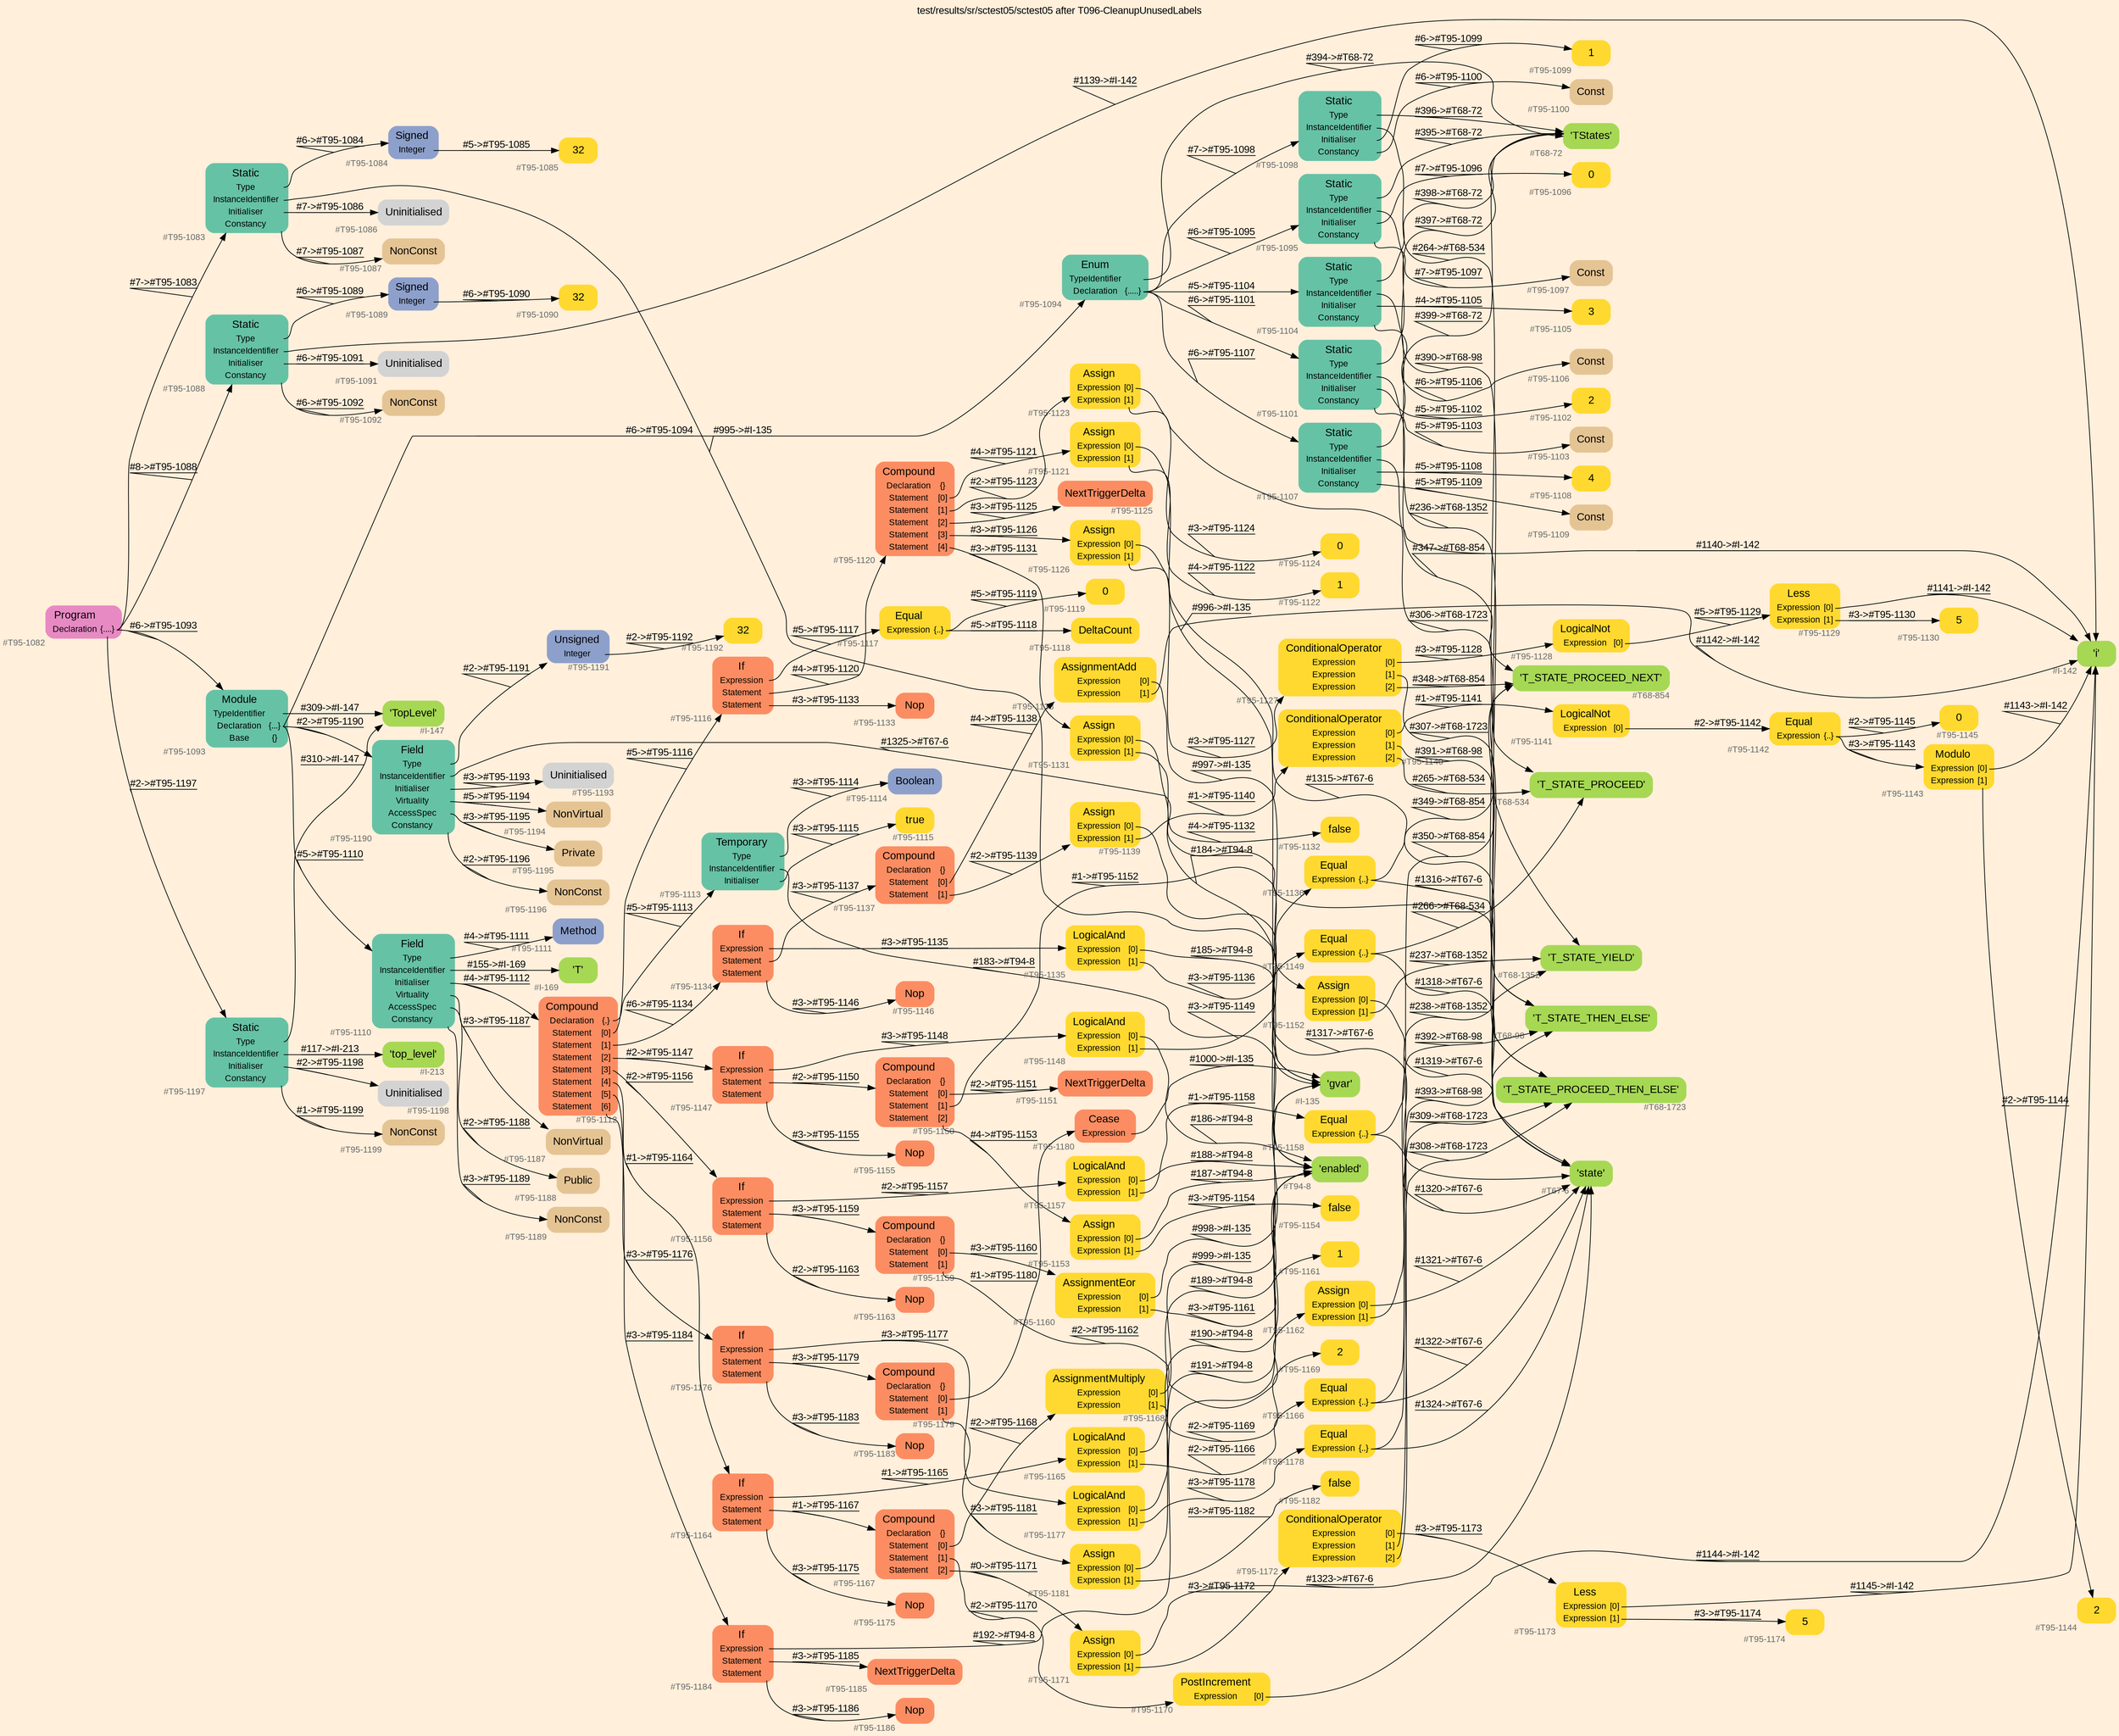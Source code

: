 digraph "test/results/sr/sctest05/sctest05 after T096-CleanupUnusedLabels" {
label = "test/results/sr/sctest05/sctest05 after T096-CleanupUnusedLabels"
labelloc = t
graph [
    rankdir = "LR"
    ranksep = 0.3
    bgcolor = antiquewhite1
    color = black
    fontcolor = black
    fontname = "Arial"
];
node [
    fontname = "Arial"
];
edge [
    fontname = "Arial"
];

// -------------------- node figure --------------------
// -------- block #T95-1082 ----------
"#T95-1082" [
    fillcolor = "/set28/4"
    xlabel = "#T95-1082"
    fontsize = "12"
    fontcolor = grey40
    shape = "plaintext"
    label = <<TABLE BORDER="0" CELLBORDER="0" CELLSPACING="0">
     <TR><TD><FONT COLOR="black" POINT-SIZE="15">Program</FONT></TD></TR>
     <TR><TD><FONT COLOR="black" POINT-SIZE="12">Declaration</FONT></TD><TD PORT="port0"><FONT COLOR="black" POINT-SIZE="12">{....}</FONT></TD></TR>
    </TABLE>>
    style = "rounded,filled"
];

// -------- block #T95-1083 ----------
"#T95-1083" [
    fillcolor = "/set28/1"
    xlabel = "#T95-1083"
    fontsize = "12"
    fontcolor = grey40
    shape = "plaintext"
    label = <<TABLE BORDER="0" CELLBORDER="0" CELLSPACING="0">
     <TR><TD><FONT COLOR="black" POINT-SIZE="15">Static</FONT></TD></TR>
     <TR><TD><FONT COLOR="black" POINT-SIZE="12">Type</FONT></TD><TD PORT="port0"></TD></TR>
     <TR><TD><FONT COLOR="black" POINT-SIZE="12">InstanceIdentifier</FONT></TD><TD PORT="port1"></TD></TR>
     <TR><TD><FONT COLOR="black" POINT-SIZE="12">Initialiser</FONT></TD><TD PORT="port2"></TD></TR>
     <TR><TD><FONT COLOR="black" POINT-SIZE="12">Constancy</FONT></TD><TD PORT="port3"></TD></TR>
    </TABLE>>
    style = "rounded,filled"
];

// -------- block #T95-1084 ----------
"#T95-1084" [
    fillcolor = "/set28/3"
    xlabel = "#T95-1084"
    fontsize = "12"
    fontcolor = grey40
    shape = "plaintext"
    label = <<TABLE BORDER="0" CELLBORDER="0" CELLSPACING="0">
     <TR><TD><FONT COLOR="black" POINT-SIZE="15">Signed</FONT></TD></TR>
     <TR><TD><FONT COLOR="black" POINT-SIZE="12">Integer</FONT></TD><TD PORT="port0"></TD></TR>
    </TABLE>>
    style = "rounded,filled"
];

// -------- block #T95-1085 ----------
"#T95-1085" [
    fillcolor = "/set28/6"
    xlabel = "#T95-1085"
    fontsize = "12"
    fontcolor = grey40
    shape = "plaintext"
    label = <<TABLE BORDER="0" CELLBORDER="0" CELLSPACING="0">
     <TR><TD><FONT COLOR="black" POINT-SIZE="15">32</FONT></TD></TR>
    </TABLE>>
    style = "rounded,filled"
];

// -------- block #I-135 ----------
"#I-135" [
    fillcolor = "/set28/5"
    xlabel = "#I-135"
    fontsize = "12"
    fontcolor = grey40
    shape = "plaintext"
    label = <<TABLE BORDER="0" CELLBORDER="0" CELLSPACING="0">
     <TR><TD><FONT COLOR="black" POINT-SIZE="15">'gvar'</FONT></TD></TR>
    </TABLE>>
    style = "rounded,filled"
];

// -------- block #T95-1086 ----------
"#T95-1086" [
    xlabel = "#T95-1086"
    fontsize = "12"
    fontcolor = grey40
    shape = "plaintext"
    label = <<TABLE BORDER="0" CELLBORDER="0" CELLSPACING="0">
     <TR><TD><FONT COLOR="black" POINT-SIZE="15">Uninitialised</FONT></TD></TR>
    </TABLE>>
    style = "rounded,filled"
];

// -------- block #T95-1087 ----------
"#T95-1087" [
    fillcolor = "/set28/7"
    xlabel = "#T95-1087"
    fontsize = "12"
    fontcolor = grey40
    shape = "plaintext"
    label = <<TABLE BORDER="0" CELLBORDER="0" CELLSPACING="0">
     <TR><TD><FONT COLOR="black" POINT-SIZE="15">NonConst</FONT></TD></TR>
    </TABLE>>
    style = "rounded,filled"
];

// -------- block #T95-1088 ----------
"#T95-1088" [
    fillcolor = "/set28/1"
    xlabel = "#T95-1088"
    fontsize = "12"
    fontcolor = grey40
    shape = "plaintext"
    label = <<TABLE BORDER="0" CELLBORDER="0" CELLSPACING="0">
     <TR><TD><FONT COLOR="black" POINT-SIZE="15">Static</FONT></TD></TR>
     <TR><TD><FONT COLOR="black" POINT-SIZE="12">Type</FONT></TD><TD PORT="port0"></TD></TR>
     <TR><TD><FONT COLOR="black" POINT-SIZE="12">InstanceIdentifier</FONT></TD><TD PORT="port1"></TD></TR>
     <TR><TD><FONT COLOR="black" POINT-SIZE="12">Initialiser</FONT></TD><TD PORT="port2"></TD></TR>
     <TR><TD><FONT COLOR="black" POINT-SIZE="12">Constancy</FONT></TD><TD PORT="port3"></TD></TR>
    </TABLE>>
    style = "rounded,filled"
];

// -------- block #T95-1089 ----------
"#T95-1089" [
    fillcolor = "/set28/3"
    xlabel = "#T95-1089"
    fontsize = "12"
    fontcolor = grey40
    shape = "plaintext"
    label = <<TABLE BORDER="0" CELLBORDER="0" CELLSPACING="0">
     <TR><TD><FONT COLOR="black" POINT-SIZE="15">Signed</FONT></TD></TR>
     <TR><TD><FONT COLOR="black" POINT-SIZE="12">Integer</FONT></TD><TD PORT="port0"></TD></TR>
    </TABLE>>
    style = "rounded,filled"
];

// -------- block #T95-1090 ----------
"#T95-1090" [
    fillcolor = "/set28/6"
    xlabel = "#T95-1090"
    fontsize = "12"
    fontcolor = grey40
    shape = "plaintext"
    label = <<TABLE BORDER="0" CELLBORDER="0" CELLSPACING="0">
     <TR><TD><FONT COLOR="black" POINT-SIZE="15">32</FONT></TD></TR>
    </TABLE>>
    style = "rounded,filled"
];

// -------- block #I-142 ----------
"#I-142" [
    fillcolor = "/set28/5"
    xlabel = "#I-142"
    fontsize = "12"
    fontcolor = grey40
    shape = "plaintext"
    label = <<TABLE BORDER="0" CELLBORDER="0" CELLSPACING="0">
     <TR><TD><FONT COLOR="black" POINT-SIZE="15">'i'</FONT></TD></TR>
    </TABLE>>
    style = "rounded,filled"
];

// -------- block #T95-1091 ----------
"#T95-1091" [
    xlabel = "#T95-1091"
    fontsize = "12"
    fontcolor = grey40
    shape = "plaintext"
    label = <<TABLE BORDER="0" CELLBORDER="0" CELLSPACING="0">
     <TR><TD><FONT COLOR="black" POINT-SIZE="15">Uninitialised</FONT></TD></TR>
    </TABLE>>
    style = "rounded,filled"
];

// -------- block #T95-1092 ----------
"#T95-1092" [
    fillcolor = "/set28/7"
    xlabel = "#T95-1092"
    fontsize = "12"
    fontcolor = grey40
    shape = "plaintext"
    label = <<TABLE BORDER="0" CELLBORDER="0" CELLSPACING="0">
     <TR><TD><FONT COLOR="black" POINT-SIZE="15">NonConst</FONT></TD></TR>
    </TABLE>>
    style = "rounded,filled"
];

// -------- block #T95-1093 ----------
"#T95-1093" [
    fillcolor = "/set28/1"
    xlabel = "#T95-1093"
    fontsize = "12"
    fontcolor = grey40
    shape = "plaintext"
    label = <<TABLE BORDER="0" CELLBORDER="0" CELLSPACING="0">
     <TR><TD><FONT COLOR="black" POINT-SIZE="15">Module</FONT></TD></TR>
     <TR><TD><FONT COLOR="black" POINT-SIZE="12">TypeIdentifier</FONT></TD><TD PORT="port0"></TD></TR>
     <TR><TD><FONT COLOR="black" POINT-SIZE="12">Declaration</FONT></TD><TD PORT="port1"><FONT COLOR="black" POINT-SIZE="12">{...}</FONT></TD></TR>
     <TR><TD><FONT COLOR="black" POINT-SIZE="12">Base</FONT></TD><TD PORT="port2"><FONT COLOR="black" POINT-SIZE="12">{}</FONT></TD></TR>
    </TABLE>>
    style = "rounded,filled"
];

// -------- block #I-147 ----------
"#I-147" [
    fillcolor = "/set28/5"
    xlabel = "#I-147"
    fontsize = "12"
    fontcolor = grey40
    shape = "plaintext"
    label = <<TABLE BORDER="0" CELLBORDER="0" CELLSPACING="0">
     <TR><TD><FONT COLOR="black" POINT-SIZE="15">'TopLevel'</FONT></TD></TR>
    </TABLE>>
    style = "rounded,filled"
];

// -------- block #T95-1094 ----------
"#T95-1094" [
    fillcolor = "/set28/1"
    xlabel = "#T95-1094"
    fontsize = "12"
    fontcolor = grey40
    shape = "plaintext"
    label = <<TABLE BORDER="0" CELLBORDER="0" CELLSPACING="0">
     <TR><TD><FONT COLOR="black" POINT-SIZE="15">Enum</FONT></TD></TR>
     <TR><TD><FONT COLOR="black" POINT-SIZE="12">TypeIdentifier</FONT></TD><TD PORT="port0"></TD></TR>
     <TR><TD><FONT COLOR="black" POINT-SIZE="12">Declaration</FONT></TD><TD PORT="port1"><FONT COLOR="black" POINT-SIZE="12">{.....}</FONT></TD></TR>
    </TABLE>>
    style = "rounded,filled"
];

// -------- block #T68-72 ----------
"#T68-72" [
    fillcolor = "/set28/5"
    xlabel = "#T68-72"
    fontsize = "12"
    fontcolor = grey40
    shape = "plaintext"
    label = <<TABLE BORDER="0" CELLBORDER="0" CELLSPACING="0">
     <TR><TD><FONT COLOR="black" POINT-SIZE="15">'TStates'</FONT></TD></TR>
    </TABLE>>
    style = "rounded,filled"
];

// -------- block #T95-1095 ----------
"#T95-1095" [
    fillcolor = "/set28/1"
    xlabel = "#T95-1095"
    fontsize = "12"
    fontcolor = grey40
    shape = "plaintext"
    label = <<TABLE BORDER="0" CELLBORDER="0" CELLSPACING="0">
     <TR><TD><FONT COLOR="black" POINT-SIZE="15">Static</FONT></TD></TR>
     <TR><TD><FONT COLOR="black" POINT-SIZE="12">Type</FONT></TD><TD PORT="port0"></TD></TR>
     <TR><TD><FONT COLOR="black" POINT-SIZE="12">InstanceIdentifier</FONT></TD><TD PORT="port1"></TD></TR>
     <TR><TD><FONT COLOR="black" POINT-SIZE="12">Initialiser</FONT></TD><TD PORT="port2"></TD></TR>
     <TR><TD><FONT COLOR="black" POINT-SIZE="12">Constancy</FONT></TD><TD PORT="port3"></TD></TR>
    </TABLE>>
    style = "rounded,filled"
];

// -------- block #T68-98 ----------
"#T68-98" [
    fillcolor = "/set28/5"
    xlabel = "#T68-98"
    fontsize = "12"
    fontcolor = grey40
    shape = "plaintext"
    label = <<TABLE BORDER="0" CELLBORDER="0" CELLSPACING="0">
     <TR><TD><FONT COLOR="black" POINT-SIZE="15">'T_STATE_THEN_ELSE'</FONT></TD></TR>
    </TABLE>>
    style = "rounded,filled"
];

// -------- block #T95-1096 ----------
"#T95-1096" [
    fillcolor = "/set28/6"
    xlabel = "#T95-1096"
    fontsize = "12"
    fontcolor = grey40
    shape = "plaintext"
    label = <<TABLE BORDER="0" CELLBORDER="0" CELLSPACING="0">
     <TR><TD><FONT COLOR="black" POINT-SIZE="15">0</FONT></TD></TR>
    </TABLE>>
    style = "rounded,filled"
];

// -------- block #T95-1097 ----------
"#T95-1097" [
    fillcolor = "/set28/7"
    xlabel = "#T95-1097"
    fontsize = "12"
    fontcolor = grey40
    shape = "plaintext"
    label = <<TABLE BORDER="0" CELLBORDER="0" CELLSPACING="0">
     <TR><TD><FONT COLOR="black" POINT-SIZE="15">Const</FONT></TD></TR>
    </TABLE>>
    style = "rounded,filled"
];

// -------- block #T95-1098 ----------
"#T95-1098" [
    fillcolor = "/set28/1"
    xlabel = "#T95-1098"
    fontsize = "12"
    fontcolor = grey40
    shape = "plaintext"
    label = <<TABLE BORDER="0" CELLBORDER="0" CELLSPACING="0">
     <TR><TD><FONT COLOR="black" POINT-SIZE="15">Static</FONT></TD></TR>
     <TR><TD><FONT COLOR="black" POINT-SIZE="12">Type</FONT></TD><TD PORT="port0"></TD></TR>
     <TR><TD><FONT COLOR="black" POINT-SIZE="12">InstanceIdentifier</FONT></TD><TD PORT="port1"></TD></TR>
     <TR><TD><FONT COLOR="black" POINT-SIZE="12">Initialiser</FONT></TD><TD PORT="port2"></TD></TR>
     <TR><TD><FONT COLOR="black" POINT-SIZE="12">Constancy</FONT></TD><TD PORT="port3"></TD></TR>
    </TABLE>>
    style = "rounded,filled"
];

// -------- block #T68-534 ----------
"#T68-534" [
    fillcolor = "/set28/5"
    xlabel = "#T68-534"
    fontsize = "12"
    fontcolor = grey40
    shape = "plaintext"
    label = <<TABLE BORDER="0" CELLBORDER="0" CELLSPACING="0">
     <TR><TD><FONT COLOR="black" POINT-SIZE="15">'T_STATE_PROCEED'</FONT></TD></TR>
    </TABLE>>
    style = "rounded,filled"
];

// -------- block #T95-1099 ----------
"#T95-1099" [
    fillcolor = "/set28/6"
    xlabel = "#T95-1099"
    fontsize = "12"
    fontcolor = grey40
    shape = "plaintext"
    label = <<TABLE BORDER="0" CELLBORDER="0" CELLSPACING="0">
     <TR><TD><FONT COLOR="black" POINT-SIZE="15">1</FONT></TD></TR>
    </TABLE>>
    style = "rounded,filled"
];

// -------- block #T95-1100 ----------
"#T95-1100" [
    fillcolor = "/set28/7"
    xlabel = "#T95-1100"
    fontsize = "12"
    fontcolor = grey40
    shape = "plaintext"
    label = <<TABLE BORDER="0" CELLBORDER="0" CELLSPACING="0">
     <TR><TD><FONT COLOR="black" POINT-SIZE="15">Const</FONT></TD></TR>
    </TABLE>>
    style = "rounded,filled"
];

// -------- block #T95-1101 ----------
"#T95-1101" [
    fillcolor = "/set28/1"
    xlabel = "#T95-1101"
    fontsize = "12"
    fontcolor = grey40
    shape = "plaintext"
    label = <<TABLE BORDER="0" CELLBORDER="0" CELLSPACING="0">
     <TR><TD><FONT COLOR="black" POINT-SIZE="15">Static</FONT></TD></TR>
     <TR><TD><FONT COLOR="black" POINT-SIZE="12">Type</FONT></TD><TD PORT="port0"></TD></TR>
     <TR><TD><FONT COLOR="black" POINT-SIZE="12">InstanceIdentifier</FONT></TD><TD PORT="port1"></TD></TR>
     <TR><TD><FONT COLOR="black" POINT-SIZE="12">Initialiser</FONT></TD><TD PORT="port2"></TD></TR>
     <TR><TD><FONT COLOR="black" POINT-SIZE="12">Constancy</FONT></TD><TD PORT="port3"></TD></TR>
    </TABLE>>
    style = "rounded,filled"
];

// -------- block #T68-854 ----------
"#T68-854" [
    fillcolor = "/set28/5"
    xlabel = "#T68-854"
    fontsize = "12"
    fontcolor = grey40
    shape = "plaintext"
    label = <<TABLE BORDER="0" CELLBORDER="0" CELLSPACING="0">
     <TR><TD><FONT COLOR="black" POINT-SIZE="15">'T_STATE_PROCEED_NEXT'</FONT></TD></TR>
    </TABLE>>
    style = "rounded,filled"
];

// -------- block #T95-1102 ----------
"#T95-1102" [
    fillcolor = "/set28/6"
    xlabel = "#T95-1102"
    fontsize = "12"
    fontcolor = grey40
    shape = "plaintext"
    label = <<TABLE BORDER="0" CELLBORDER="0" CELLSPACING="0">
     <TR><TD><FONT COLOR="black" POINT-SIZE="15">2</FONT></TD></TR>
    </TABLE>>
    style = "rounded,filled"
];

// -------- block #T95-1103 ----------
"#T95-1103" [
    fillcolor = "/set28/7"
    xlabel = "#T95-1103"
    fontsize = "12"
    fontcolor = grey40
    shape = "plaintext"
    label = <<TABLE BORDER="0" CELLBORDER="0" CELLSPACING="0">
     <TR><TD><FONT COLOR="black" POINT-SIZE="15">Const</FONT></TD></TR>
    </TABLE>>
    style = "rounded,filled"
];

// -------- block #T95-1104 ----------
"#T95-1104" [
    fillcolor = "/set28/1"
    xlabel = "#T95-1104"
    fontsize = "12"
    fontcolor = grey40
    shape = "plaintext"
    label = <<TABLE BORDER="0" CELLBORDER="0" CELLSPACING="0">
     <TR><TD><FONT COLOR="black" POINT-SIZE="15">Static</FONT></TD></TR>
     <TR><TD><FONT COLOR="black" POINT-SIZE="12">Type</FONT></TD><TD PORT="port0"></TD></TR>
     <TR><TD><FONT COLOR="black" POINT-SIZE="12">InstanceIdentifier</FONT></TD><TD PORT="port1"></TD></TR>
     <TR><TD><FONT COLOR="black" POINT-SIZE="12">Initialiser</FONT></TD><TD PORT="port2"></TD></TR>
     <TR><TD><FONT COLOR="black" POINT-SIZE="12">Constancy</FONT></TD><TD PORT="port3"></TD></TR>
    </TABLE>>
    style = "rounded,filled"
];

// -------- block #T68-1352 ----------
"#T68-1352" [
    fillcolor = "/set28/5"
    xlabel = "#T68-1352"
    fontsize = "12"
    fontcolor = grey40
    shape = "plaintext"
    label = <<TABLE BORDER="0" CELLBORDER="0" CELLSPACING="0">
     <TR><TD><FONT COLOR="black" POINT-SIZE="15">'T_STATE_YIELD'</FONT></TD></TR>
    </TABLE>>
    style = "rounded,filled"
];

// -------- block #T95-1105 ----------
"#T95-1105" [
    fillcolor = "/set28/6"
    xlabel = "#T95-1105"
    fontsize = "12"
    fontcolor = grey40
    shape = "plaintext"
    label = <<TABLE BORDER="0" CELLBORDER="0" CELLSPACING="0">
     <TR><TD><FONT COLOR="black" POINT-SIZE="15">3</FONT></TD></TR>
    </TABLE>>
    style = "rounded,filled"
];

// -------- block #T95-1106 ----------
"#T95-1106" [
    fillcolor = "/set28/7"
    xlabel = "#T95-1106"
    fontsize = "12"
    fontcolor = grey40
    shape = "plaintext"
    label = <<TABLE BORDER="0" CELLBORDER="0" CELLSPACING="0">
     <TR><TD><FONT COLOR="black" POINT-SIZE="15">Const</FONT></TD></TR>
    </TABLE>>
    style = "rounded,filled"
];

// -------- block #T95-1107 ----------
"#T95-1107" [
    fillcolor = "/set28/1"
    xlabel = "#T95-1107"
    fontsize = "12"
    fontcolor = grey40
    shape = "plaintext"
    label = <<TABLE BORDER="0" CELLBORDER="0" CELLSPACING="0">
     <TR><TD><FONT COLOR="black" POINT-SIZE="15">Static</FONT></TD></TR>
     <TR><TD><FONT COLOR="black" POINT-SIZE="12">Type</FONT></TD><TD PORT="port0"></TD></TR>
     <TR><TD><FONT COLOR="black" POINT-SIZE="12">InstanceIdentifier</FONT></TD><TD PORT="port1"></TD></TR>
     <TR><TD><FONT COLOR="black" POINT-SIZE="12">Initialiser</FONT></TD><TD PORT="port2"></TD></TR>
     <TR><TD><FONT COLOR="black" POINT-SIZE="12">Constancy</FONT></TD><TD PORT="port3"></TD></TR>
    </TABLE>>
    style = "rounded,filled"
];

// -------- block #T68-1723 ----------
"#T68-1723" [
    fillcolor = "/set28/5"
    xlabel = "#T68-1723"
    fontsize = "12"
    fontcolor = grey40
    shape = "plaintext"
    label = <<TABLE BORDER="0" CELLBORDER="0" CELLSPACING="0">
     <TR><TD><FONT COLOR="black" POINT-SIZE="15">'T_STATE_PROCEED_THEN_ELSE'</FONT></TD></TR>
    </TABLE>>
    style = "rounded,filled"
];

// -------- block #T95-1108 ----------
"#T95-1108" [
    fillcolor = "/set28/6"
    xlabel = "#T95-1108"
    fontsize = "12"
    fontcolor = grey40
    shape = "plaintext"
    label = <<TABLE BORDER="0" CELLBORDER="0" CELLSPACING="0">
     <TR><TD><FONT COLOR="black" POINT-SIZE="15">4</FONT></TD></TR>
    </TABLE>>
    style = "rounded,filled"
];

// -------- block #T95-1109 ----------
"#T95-1109" [
    fillcolor = "/set28/7"
    xlabel = "#T95-1109"
    fontsize = "12"
    fontcolor = grey40
    shape = "plaintext"
    label = <<TABLE BORDER="0" CELLBORDER="0" CELLSPACING="0">
     <TR><TD><FONT COLOR="black" POINT-SIZE="15">Const</FONT></TD></TR>
    </TABLE>>
    style = "rounded,filled"
];

// -------- block #T95-1110 ----------
"#T95-1110" [
    fillcolor = "/set28/1"
    xlabel = "#T95-1110"
    fontsize = "12"
    fontcolor = grey40
    shape = "plaintext"
    label = <<TABLE BORDER="0" CELLBORDER="0" CELLSPACING="0">
     <TR><TD><FONT COLOR="black" POINT-SIZE="15">Field</FONT></TD></TR>
     <TR><TD><FONT COLOR="black" POINT-SIZE="12">Type</FONT></TD><TD PORT="port0"></TD></TR>
     <TR><TD><FONT COLOR="black" POINT-SIZE="12">InstanceIdentifier</FONT></TD><TD PORT="port1"></TD></TR>
     <TR><TD><FONT COLOR="black" POINT-SIZE="12">Initialiser</FONT></TD><TD PORT="port2"></TD></TR>
     <TR><TD><FONT COLOR="black" POINT-SIZE="12">Virtuality</FONT></TD><TD PORT="port3"></TD></TR>
     <TR><TD><FONT COLOR="black" POINT-SIZE="12">AccessSpec</FONT></TD><TD PORT="port4"></TD></TR>
     <TR><TD><FONT COLOR="black" POINT-SIZE="12">Constancy</FONT></TD><TD PORT="port5"></TD></TR>
    </TABLE>>
    style = "rounded,filled"
];

// -------- block #T95-1111 ----------
"#T95-1111" [
    fillcolor = "/set28/3"
    xlabel = "#T95-1111"
    fontsize = "12"
    fontcolor = grey40
    shape = "plaintext"
    label = <<TABLE BORDER="0" CELLBORDER="0" CELLSPACING="0">
     <TR><TD><FONT COLOR="black" POINT-SIZE="15">Method</FONT></TD></TR>
    </TABLE>>
    style = "rounded,filled"
];

// -------- block #I-169 ----------
"#I-169" [
    fillcolor = "/set28/5"
    xlabel = "#I-169"
    fontsize = "12"
    fontcolor = grey40
    shape = "plaintext"
    label = <<TABLE BORDER="0" CELLBORDER="0" CELLSPACING="0">
     <TR><TD><FONT COLOR="black" POINT-SIZE="15">'T'</FONT></TD></TR>
    </TABLE>>
    style = "rounded,filled"
];

// -------- block #T95-1112 ----------
"#T95-1112" [
    fillcolor = "/set28/2"
    xlabel = "#T95-1112"
    fontsize = "12"
    fontcolor = grey40
    shape = "plaintext"
    label = <<TABLE BORDER="0" CELLBORDER="0" CELLSPACING="0">
     <TR><TD><FONT COLOR="black" POINT-SIZE="15">Compound</FONT></TD></TR>
     <TR><TD><FONT COLOR="black" POINT-SIZE="12">Declaration</FONT></TD><TD PORT="port0"><FONT COLOR="black" POINT-SIZE="12">{.}</FONT></TD></TR>
     <TR><TD><FONT COLOR="black" POINT-SIZE="12">Statement</FONT></TD><TD PORT="port1"><FONT COLOR="black" POINT-SIZE="12">[0]</FONT></TD></TR>
     <TR><TD><FONT COLOR="black" POINT-SIZE="12">Statement</FONT></TD><TD PORT="port2"><FONT COLOR="black" POINT-SIZE="12">[1]</FONT></TD></TR>
     <TR><TD><FONT COLOR="black" POINT-SIZE="12">Statement</FONT></TD><TD PORT="port3"><FONT COLOR="black" POINT-SIZE="12">[2]</FONT></TD></TR>
     <TR><TD><FONT COLOR="black" POINT-SIZE="12">Statement</FONT></TD><TD PORT="port4"><FONT COLOR="black" POINT-SIZE="12">[3]</FONT></TD></TR>
     <TR><TD><FONT COLOR="black" POINT-SIZE="12">Statement</FONT></TD><TD PORT="port5"><FONT COLOR="black" POINT-SIZE="12">[4]</FONT></TD></TR>
     <TR><TD><FONT COLOR="black" POINT-SIZE="12">Statement</FONT></TD><TD PORT="port6"><FONT COLOR="black" POINT-SIZE="12">[5]</FONT></TD></TR>
     <TR><TD><FONT COLOR="black" POINT-SIZE="12">Statement</FONT></TD><TD PORT="port7"><FONT COLOR="black" POINT-SIZE="12">[6]</FONT></TD></TR>
    </TABLE>>
    style = "rounded,filled"
];

// -------- block #T95-1113 ----------
"#T95-1113" [
    fillcolor = "/set28/1"
    xlabel = "#T95-1113"
    fontsize = "12"
    fontcolor = grey40
    shape = "plaintext"
    label = <<TABLE BORDER="0" CELLBORDER="0" CELLSPACING="0">
     <TR><TD><FONT COLOR="black" POINT-SIZE="15">Temporary</FONT></TD></TR>
     <TR><TD><FONT COLOR="black" POINT-SIZE="12">Type</FONT></TD><TD PORT="port0"></TD></TR>
     <TR><TD><FONT COLOR="black" POINT-SIZE="12">InstanceIdentifier</FONT></TD><TD PORT="port1"></TD></TR>
     <TR><TD><FONT COLOR="black" POINT-SIZE="12">Initialiser</FONT></TD><TD PORT="port2"></TD></TR>
    </TABLE>>
    style = "rounded,filled"
];

// -------- block #T95-1114 ----------
"#T95-1114" [
    fillcolor = "/set28/3"
    xlabel = "#T95-1114"
    fontsize = "12"
    fontcolor = grey40
    shape = "plaintext"
    label = <<TABLE BORDER="0" CELLBORDER="0" CELLSPACING="0">
     <TR><TD><FONT COLOR="black" POINT-SIZE="15">Boolean</FONT></TD></TR>
    </TABLE>>
    style = "rounded,filled"
];

// -------- block #T94-8 ----------
"#T94-8" [
    fillcolor = "/set28/5"
    xlabel = "#T94-8"
    fontsize = "12"
    fontcolor = grey40
    shape = "plaintext"
    label = <<TABLE BORDER="0" CELLBORDER="0" CELLSPACING="0">
     <TR><TD><FONT COLOR="black" POINT-SIZE="15">'enabled'</FONT></TD></TR>
    </TABLE>>
    style = "rounded,filled"
];

// -------- block #T95-1115 ----------
"#T95-1115" [
    fillcolor = "/set28/6"
    xlabel = "#T95-1115"
    fontsize = "12"
    fontcolor = grey40
    shape = "plaintext"
    label = <<TABLE BORDER="0" CELLBORDER="0" CELLSPACING="0">
     <TR><TD><FONT COLOR="black" POINT-SIZE="15">true</FONT></TD></TR>
    </TABLE>>
    style = "rounded,filled"
];

// -------- block #T95-1116 ----------
"#T95-1116" [
    fillcolor = "/set28/2"
    xlabel = "#T95-1116"
    fontsize = "12"
    fontcolor = grey40
    shape = "plaintext"
    label = <<TABLE BORDER="0" CELLBORDER="0" CELLSPACING="0">
     <TR><TD><FONT COLOR="black" POINT-SIZE="15">If</FONT></TD></TR>
     <TR><TD><FONT COLOR="black" POINT-SIZE="12">Expression</FONT></TD><TD PORT="port0"></TD></TR>
     <TR><TD><FONT COLOR="black" POINT-SIZE="12">Statement</FONT></TD><TD PORT="port1"></TD></TR>
     <TR><TD><FONT COLOR="black" POINT-SIZE="12">Statement</FONT></TD><TD PORT="port2"></TD></TR>
    </TABLE>>
    style = "rounded,filled"
];

// -------- block #T95-1117 ----------
"#T95-1117" [
    fillcolor = "/set28/6"
    xlabel = "#T95-1117"
    fontsize = "12"
    fontcolor = grey40
    shape = "plaintext"
    label = <<TABLE BORDER="0" CELLBORDER="0" CELLSPACING="0">
     <TR><TD><FONT COLOR="black" POINT-SIZE="15">Equal</FONT></TD></TR>
     <TR><TD><FONT COLOR="black" POINT-SIZE="12">Expression</FONT></TD><TD PORT="port0"><FONT COLOR="black" POINT-SIZE="12">{..}</FONT></TD></TR>
    </TABLE>>
    style = "rounded,filled"
];

// -------- block #T95-1118 ----------
"#T95-1118" [
    fillcolor = "/set28/6"
    xlabel = "#T95-1118"
    fontsize = "12"
    fontcolor = grey40
    shape = "plaintext"
    label = <<TABLE BORDER="0" CELLBORDER="0" CELLSPACING="0">
     <TR><TD><FONT COLOR="black" POINT-SIZE="15">DeltaCount</FONT></TD></TR>
    </TABLE>>
    style = "rounded,filled"
];

// -------- block #T95-1119 ----------
"#T95-1119" [
    fillcolor = "/set28/6"
    xlabel = "#T95-1119"
    fontsize = "12"
    fontcolor = grey40
    shape = "plaintext"
    label = <<TABLE BORDER="0" CELLBORDER="0" CELLSPACING="0">
     <TR><TD><FONT COLOR="black" POINT-SIZE="15">0</FONT></TD></TR>
    </TABLE>>
    style = "rounded,filled"
];

// -------- block #T95-1120 ----------
"#T95-1120" [
    fillcolor = "/set28/2"
    xlabel = "#T95-1120"
    fontsize = "12"
    fontcolor = grey40
    shape = "plaintext"
    label = <<TABLE BORDER="0" CELLBORDER="0" CELLSPACING="0">
     <TR><TD><FONT COLOR="black" POINT-SIZE="15">Compound</FONT></TD></TR>
     <TR><TD><FONT COLOR="black" POINT-SIZE="12">Declaration</FONT></TD><TD PORT="port0"><FONT COLOR="black" POINT-SIZE="12">{}</FONT></TD></TR>
     <TR><TD><FONT COLOR="black" POINT-SIZE="12">Statement</FONT></TD><TD PORT="port1"><FONT COLOR="black" POINT-SIZE="12">[0]</FONT></TD></TR>
     <TR><TD><FONT COLOR="black" POINT-SIZE="12">Statement</FONT></TD><TD PORT="port2"><FONT COLOR="black" POINT-SIZE="12">[1]</FONT></TD></TR>
     <TR><TD><FONT COLOR="black" POINT-SIZE="12">Statement</FONT></TD><TD PORT="port3"><FONT COLOR="black" POINT-SIZE="12">[2]</FONT></TD></TR>
     <TR><TD><FONT COLOR="black" POINT-SIZE="12">Statement</FONT></TD><TD PORT="port4"><FONT COLOR="black" POINT-SIZE="12">[3]</FONT></TD></TR>
     <TR><TD><FONT COLOR="black" POINT-SIZE="12">Statement</FONT></TD><TD PORT="port5"><FONT COLOR="black" POINT-SIZE="12">[4]</FONT></TD></TR>
    </TABLE>>
    style = "rounded,filled"
];

// -------- block #T95-1121 ----------
"#T95-1121" [
    fillcolor = "/set28/6"
    xlabel = "#T95-1121"
    fontsize = "12"
    fontcolor = grey40
    shape = "plaintext"
    label = <<TABLE BORDER="0" CELLBORDER="0" CELLSPACING="0">
     <TR><TD><FONT COLOR="black" POINT-SIZE="15">Assign</FONT></TD></TR>
     <TR><TD><FONT COLOR="black" POINT-SIZE="12">Expression</FONT></TD><TD PORT="port0"><FONT COLOR="black" POINT-SIZE="12">[0]</FONT></TD></TR>
     <TR><TD><FONT COLOR="black" POINT-SIZE="12">Expression</FONT></TD><TD PORT="port1"><FONT COLOR="black" POINT-SIZE="12">[1]</FONT></TD></TR>
    </TABLE>>
    style = "rounded,filled"
];

// -------- block #T95-1122 ----------
"#T95-1122" [
    fillcolor = "/set28/6"
    xlabel = "#T95-1122"
    fontsize = "12"
    fontcolor = grey40
    shape = "plaintext"
    label = <<TABLE BORDER="0" CELLBORDER="0" CELLSPACING="0">
     <TR><TD><FONT COLOR="black" POINT-SIZE="15">1</FONT></TD></TR>
    </TABLE>>
    style = "rounded,filled"
];

// -------- block #T95-1123 ----------
"#T95-1123" [
    fillcolor = "/set28/6"
    xlabel = "#T95-1123"
    fontsize = "12"
    fontcolor = grey40
    shape = "plaintext"
    label = <<TABLE BORDER="0" CELLBORDER="0" CELLSPACING="0">
     <TR><TD><FONT COLOR="black" POINT-SIZE="15">Assign</FONT></TD></TR>
     <TR><TD><FONT COLOR="black" POINT-SIZE="12">Expression</FONT></TD><TD PORT="port0"><FONT COLOR="black" POINT-SIZE="12">[0]</FONT></TD></TR>
     <TR><TD><FONT COLOR="black" POINT-SIZE="12">Expression</FONT></TD><TD PORT="port1"><FONT COLOR="black" POINT-SIZE="12">[1]</FONT></TD></TR>
    </TABLE>>
    style = "rounded,filled"
];

// -------- block #T95-1124 ----------
"#T95-1124" [
    fillcolor = "/set28/6"
    xlabel = "#T95-1124"
    fontsize = "12"
    fontcolor = grey40
    shape = "plaintext"
    label = <<TABLE BORDER="0" CELLBORDER="0" CELLSPACING="0">
     <TR><TD><FONT COLOR="black" POINT-SIZE="15">0</FONT></TD></TR>
    </TABLE>>
    style = "rounded,filled"
];

// -------- block #T95-1125 ----------
"#T95-1125" [
    fillcolor = "/set28/2"
    xlabel = "#T95-1125"
    fontsize = "12"
    fontcolor = grey40
    shape = "plaintext"
    label = <<TABLE BORDER="0" CELLBORDER="0" CELLSPACING="0">
     <TR><TD><FONT COLOR="black" POINT-SIZE="15">NextTriggerDelta</FONT></TD></TR>
    </TABLE>>
    style = "rounded,filled"
];

// -------- block #T95-1126 ----------
"#T95-1126" [
    fillcolor = "/set28/6"
    xlabel = "#T95-1126"
    fontsize = "12"
    fontcolor = grey40
    shape = "plaintext"
    label = <<TABLE BORDER="0" CELLBORDER="0" CELLSPACING="0">
     <TR><TD><FONT COLOR="black" POINT-SIZE="15">Assign</FONT></TD></TR>
     <TR><TD><FONT COLOR="black" POINT-SIZE="12">Expression</FONT></TD><TD PORT="port0"><FONT COLOR="black" POINT-SIZE="12">[0]</FONT></TD></TR>
     <TR><TD><FONT COLOR="black" POINT-SIZE="12">Expression</FONT></TD><TD PORT="port1"><FONT COLOR="black" POINT-SIZE="12">[1]</FONT></TD></TR>
    </TABLE>>
    style = "rounded,filled"
];

// -------- block #T67-6 ----------
"#T67-6" [
    fillcolor = "/set28/5"
    xlabel = "#T67-6"
    fontsize = "12"
    fontcolor = grey40
    shape = "plaintext"
    label = <<TABLE BORDER="0" CELLBORDER="0" CELLSPACING="0">
     <TR><TD><FONT COLOR="black" POINT-SIZE="15">'state'</FONT></TD></TR>
    </TABLE>>
    style = "rounded,filled"
];

// -------- block #T95-1127 ----------
"#T95-1127" [
    fillcolor = "/set28/6"
    xlabel = "#T95-1127"
    fontsize = "12"
    fontcolor = grey40
    shape = "plaintext"
    label = <<TABLE BORDER="0" CELLBORDER="0" CELLSPACING="0">
     <TR><TD><FONT COLOR="black" POINT-SIZE="15">ConditionalOperator</FONT></TD></TR>
     <TR><TD><FONT COLOR="black" POINT-SIZE="12">Expression</FONT></TD><TD PORT="port0"><FONT COLOR="black" POINT-SIZE="12">[0]</FONT></TD></TR>
     <TR><TD><FONT COLOR="black" POINT-SIZE="12">Expression</FONT></TD><TD PORT="port1"><FONT COLOR="black" POINT-SIZE="12">[1]</FONT></TD></TR>
     <TR><TD><FONT COLOR="black" POINT-SIZE="12">Expression</FONT></TD><TD PORT="port2"><FONT COLOR="black" POINT-SIZE="12">[2]</FONT></TD></TR>
    </TABLE>>
    style = "rounded,filled"
];

// -------- block #T95-1128 ----------
"#T95-1128" [
    fillcolor = "/set28/6"
    xlabel = "#T95-1128"
    fontsize = "12"
    fontcolor = grey40
    shape = "plaintext"
    label = <<TABLE BORDER="0" CELLBORDER="0" CELLSPACING="0">
     <TR><TD><FONT COLOR="black" POINT-SIZE="15">LogicalNot</FONT></TD></TR>
     <TR><TD><FONT COLOR="black" POINT-SIZE="12">Expression</FONT></TD><TD PORT="port0"><FONT COLOR="black" POINT-SIZE="12">[0]</FONT></TD></TR>
    </TABLE>>
    style = "rounded,filled"
];

// -------- block #T95-1129 ----------
"#T95-1129" [
    fillcolor = "/set28/6"
    xlabel = "#T95-1129"
    fontsize = "12"
    fontcolor = grey40
    shape = "plaintext"
    label = <<TABLE BORDER="0" CELLBORDER="0" CELLSPACING="0">
     <TR><TD><FONT COLOR="black" POINT-SIZE="15">Less</FONT></TD></TR>
     <TR><TD><FONT COLOR="black" POINT-SIZE="12">Expression</FONT></TD><TD PORT="port0"><FONT COLOR="black" POINT-SIZE="12">[0]</FONT></TD></TR>
     <TR><TD><FONT COLOR="black" POINT-SIZE="12">Expression</FONT></TD><TD PORT="port1"><FONT COLOR="black" POINT-SIZE="12">[1]</FONT></TD></TR>
    </TABLE>>
    style = "rounded,filled"
];

// -------- block #T95-1130 ----------
"#T95-1130" [
    fillcolor = "/set28/6"
    xlabel = "#T95-1130"
    fontsize = "12"
    fontcolor = grey40
    shape = "plaintext"
    label = <<TABLE BORDER="0" CELLBORDER="0" CELLSPACING="0">
     <TR><TD><FONT COLOR="black" POINT-SIZE="15">5</FONT></TD></TR>
    </TABLE>>
    style = "rounded,filled"
];

// -------- block #T95-1131 ----------
"#T95-1131" [
    fillcolor = "/set28/6"
    xlabel = "#T95-1131"
    fontsize = "12"
    fontcolor = grey40
    shape = "plaintext"
    label = <<TABLE BORDER="0" CELLBORDER="0" CELLSPACING="0">
     <TR><TD><FONT COLOR="black" POINT-SIZE="15">Assign</FONT></TD></TR>
     <TR><TD><FONT COLOR="black" POINT-SIZE="12">Expression</FONT></TD><TD PORT="port0"><FONT COLOR="black" POINT-SIZE="12">[0]</FONT></TD></TR>
     <TR><TD><FONT COLOR="black" POINT-SIZE="12">Expression</FONT></TD><TD PORT="port1"><FONT COLOR="black" POINT-SIZE="12">[1]</FONT></TD></TR>
    </TABLE>>
    style = "rounded,filled"
];

// -------- block #T95-1132 ----------
"#T95-1132" [
    fillcolor = "/set28/6"
    xlabel = "#T95-1132"
    fontsize = "12"
    fontcolor = grey40
    shape = "plaintext"
    label = <<TABLE BORDER="0" CELLBORDER="0" CELLSPACING="0">
     <TR><TD><FONT COLOR="black" POINT-SIZE="15">false</FONT></TD></TR>
    </TABLE>>
    style = "rounded,filled"
];

// -------- block #T95-1133 ----------
"#T95-1133" [
    fillcolor = "/set28/2"
    xlabel = "#T95-1133"
    fontsize = "12"
    fontcolor = grey40
    shape = "plaintext"
    label = <<TABLE BORDER="0" CELLBORDER="0" CELLSPACING="0">
     <TR><TD><FONT COLOR="black" POINT-SIZE="15">Nop</FONT></TD></TR>
    </TABLE>>
    style = "rounded,filled"
];

// -------- block #T95-1134 ----------
"#T95-1134" [
    fillcolor = "/set28/2"
    xlabel = "#T95-1134"
    fontsize = "12"
    fontcolor = grey40
    shape = "plaintext"
    label = <<TABLE BORDER="0" CELLBORDER="0" CELLSPACING="0">
     <TR><TD><FONT COLOR="black" POINT-SIZE="15">If</FONT></TD></TR>
     <TR><TD><FONT COLOR="black" POINT-SIZE="12">Expression</FONT></TD><TD PORT="port0"></TD></TR>
     <TR><TD><FONT COLOR="black" POINT-SIZE="12">Statement</FONT></TD><TD PORT="port1"></TD></TR>
     <TR><TD><FONT COLOR="black" POINT-SIZE="12">Statement</FONT></TD><TD PORT="port2"></TD></TR>
    </TABLE>>
    style = "rounded,filled"
];

// -------- block #T95-1135 ----------
"#T95-1135" [
    fillcolor = "/set28/6"
    xlabel = "#T95-1135"
    fontsize = "12"
    fontcolor = grey40
    shape = "plaintext"
    label = <<TABLE BORDER="0" CELLBORDER="0" CELLSPACING="0">
     <TR><TD><FONT COLOR="black" POINT-SIZE="15">LogicalAnd</FONT></TD></TR>
     <TR><TD><FONT COLOR="black" POINT-SIZE="12">Expression</FONT></TD><TD PORT="port0"><FONT COLOR="black" POINT-SIZE="12">[0]</FONT></TD></TR>
     <TR><TD><FONT COLOR="black" POINT-SIZE="12">Expression</FONT></TD><TD PORT="port1"><FONT COLOR="black" POINT-SIZE="12">[1]</FONT></TD></TR>
    </TABLE>>
    style = "rounded,filled"
];

// -------- block #T95-1136 ----------
"#T95-1136" [
    fillcolor = "/set28/6"
    xlabel = "#T95-1136"
    fontsize = "12"
    fontcolor = grey40
    shape = "plaintext"
    label = <<TABLE BORDER="0" CELLBORDER="0" CELLSPACING="0">
     <TR><TD><FONT COLOR="black" POINT-SIZE="15">Equal</FONT></TD></TR>
     <TR><TD><FONT COLOR="black" POINT-SIZE="12">Expression</FONT></TD><TD PORT="port0"><FONT COLOR="black" POINT-SIZE="12">{..}</FONT></TD></TR>
    </TABLE>>
    style = "rounded,filled"
];

// -------- block #T95-1137 ----------
"#T95-1137" [
    fillcolor = "/set28/2"
    xlabel = "#T95-1137"
    fontsize = "12"
    fontcolor = grey40
    shape = "plaintext"
    label = <<TABLE BORDER="0" CELLBORDER="0" CELLSPACING="0">
     <TR><TD><FONT COLOR="black" POINT-SIZE="15">Compound</FONT></TD></TR>
     <TR><TD><FONT COLOR="black" POINT-SIZE="12">Declaration</FONT></TD><TD PORT="port0"><FONT COLOR="black" POINT-SIZE="12">{}</FONT></TD></TR>
     <TR><TD><FONT COLOR="black" POINT-SIZE="12">Statement</FONT></TD><TD PORT="port1"><FONT COLOR="black" POINT-SIZE="12">[0]</FONT></TD></TR>
     <TR><TD><FONT COLOR="black" POINT-SIZE="12">Statement</FONT></TD><TD PORT="port2"><FONT COLOR="black" POINT-SIZE="12">[1]</FONT></TD></TR>
    </TABLE>>
    style = "rounded,filled"
];

// -------- block #T95-1138 ----------
"#T95-1138" [
    fillcolor = "/set28/6"
    xlabel = "#T95-1138"
    fontsize = "12"
    fontcolor = grey40
    shape = "plaintext"
    label = <<TABLE BORDER="0" CELLBORDER="0" CELLSPACING="0">
     <TR><TD><FONT COLOR="black" POINT-SIZE="15">AssignmentAdd</FONT></TD></TR>
     <TR><TD><FONT COLOR="black" POINT-SIZE="12">Expression</FONT></TD><TD PORT="port0"><FONT COLOR="black" POINT-SIZE="12">[0]</FONT></TD></TR>
     <TR><TD><FONT COLOR="black" POINT-SIZE="12">Expression</FONT></TD><TD PORT="port1"><FONT COLOR="black" POINT-SIZE="12">[1]</FONT></TD></TR>
    </TABLE>>
    style = "rounded,filled"
];

// -------- block #T95-1139 ----------
"#T95-1139" [
    fillcolor = "/set28/6"
    xlabel = "#T95-1139"
    fontsize = "12"
    fontcolor = grey40
    shape = "plaintext"
    label = <<TABLE BORDER="0" CELLBORDER="0" CELLSPACING="0">
     <TR><TD><FONT COLOR="black" POINT-SIZE="15">Assign</FONT></TD></TR>
     <TR><TD><FONT COLOR="black" POINT-SIZE="12">Expression</FONT></TD><TD PORT="port0"><FONT COLOR="black" POINT-SIZE="12">[0]</FONT></TD></TR>
     <TR><TD><FONT COLOR="black" POINT-SIZE="12">Expression</FONT></TD><TD PORT="port1"><FONT COLOR="black" POINT-SIZE="12">[1]</FONT></TD></TR>
    </TABLE>>
    style = "rounded,filled"
];

// -------- block #T95-1140 ----------
"#T95-1140" [
    fillcolor = "/set28/6"
    xlabel = "#T95-1140"
    fontsize = "12"
    fontcolor = grey40
    shape = "plaintext"
    label = <<TABLE BORDER="0" CELLBORDER="0" CELLSPACING="0">
     <TR><TD><FONT COLOR="black" POINT-SIZE="15">ConditionalOperator</FONT></TD></TR>
     <TR><TD><FONT COLOR="black" POINT-SIZE="12">Expression</FONT></TD><TD PORT="port0"><FONT COLOR="black" POINT-SIZE="12">[0]</FONT></TD></TR>
     <TR><TD><FONT COLOR="black" POINT-SIZE="12">Expression</FONT></TD><TD PORT="port1"><FONT COLOR="black" POINT-SIZE="12">[1]</FONT></TD></TR>
     <TR><TD><FONT COLOR="black" POINT-SIZE="12">Expression</FONT></TD><TD PORT="port2"><FONT COLOR="black" POINT-SIZE="12">[2]</FONT></TD></TR>
    </TABLE>>
    style = "rounded,filled"
];

// -------- block #T95-1141 ----------
"#T95-1141" [
    fillcolor = "/set28/6"
    xlabel = "#T95-1141"
    fontsize = "12"
    fontcolor = grey40
    shape = "plaintext"
    label = <<TABLE BORDER="0" CELLBORDER="0" CELLSPACING="0">
     <TR><TD><FONT COLOR="black" POINT-SIZE="15">LogicalNot</FONT></TD></TR>
     <TR><TD><FONT COLOR="black" POINT-SIZE="12">Expression</FONT></TD><TD PORT="port0"><FONT COLOR="black" POINT-SIZE="12">[0]</FONT></TD></TR>
    </TABLE>>
    style = "rounded,filled"
];

// -------- block #T95-1142 ----------
"#T95-1142" [
    fillcolor = "/set28/6"
    xlabel = "#T95-1142"
    fontsize = "12"
    fontcolor = grey40
    shape = "plaintext"
    label = <<TABLE BORDER="0" CELLBORDER="0" CELLSPACING="0">
     <TR><TD><FONT COLOR="black" POINT-SIZE="15">Equal</FONT></TD></TR>
     <TR><TD><FONT COLOR="black" POINT-SIZE="12">Expression</FONT></TD><TD PORT="port0"><FONT COLOR="black" POINT-SIZE="12">{..}</FONT></TD></TR>
    </TABLE>>
    style = "rounded,filled"
];

// -------- block #T95-1143 ----------
"#T95-1143" [
    fillcolor = "/set28/6"
    xlabel = "#T95-1143"
    fontsize = "12"
    fontcolor = grey40
    shape = "plaintext"
    label = <<TABLE BORDER="0" CELLBORDER="0" CELLSPACING="0">
     <TR><TD><FONT COLOR="black" POINT-SIZE="15">Modulo</FONT></TD></TR>
     <TR><TD><FONT COLOR="black" POINT-SIZE="12">Expression</FONT></TD><TD PORT="port0"><FONT COLOR="black" POINT-SIZE="12">[0]</FONT></TD></TR>
     <TR><TD><FONT COLOR="black" POINT-SIZE="12">Expression</FONT></TD><TD PORT="port1"><FONT COLOR="black" POINT-SIZE="12">[1]</FONT></TD></TR>
    </TABLE>>
    style = "rounded,filled"
];

// -------- block #T95-1144 ----------
"#T95-1144" [
    fillcolor = "/set28/6"
    xlabel = "#T95-1144"
    fontsize = "12"
    fontcolor = grey40
    shape = "plaintext"
    label = <<TABLE BORDER="0" CELLBORDER="0" CELLSPACING="0">
     <TR><TD><FONT COLOR="black" POINT-SIZE="15">2</FONT></TD></TR>
    </TABLE>>
    style = "rounded,filled"
];

// -------- block #T95-1145 ----------
"#T95-1145" [
    fillcolor = "/set28/6"
    xlabel = "#T95-1145"
    fontsize = "12"
    fontcolor = grey40
    shape = "plaintext"
    label = <<TABLE BORDER="0" CELLBORDER="0" CELLSPACING="0">
     <TR><TD><FONT COLOR="black" POINT-SIZE="15">0</FONT></TD></TR>
    </TABLE>>
    style = "rounded,filled"
];

// -------- block #T95-1146 ----------
"#T95-1146" [
    fillcolor = "/set28/2"
    xlabel = "#T95-1146"
    fontsize = "12"
    fontcolor = grey40
    shape = "plaintext"
    label = <<TABLE BORDER="0" CELLBORDER="0" CELLSPACING="0">
     <TR><TD><FONT COLOR="black" POINT-SIZE="15">Nop</FONT></TD></TR>
    </TABLE>>
    style = "rounded,filled"
];

// -------- block #T95-1147 ----------
"#T95-1147" [
    fillcolor = "/set28/2"
    xlabel = "#T95-1147"
    fontsize = "12"
    fontcolor = grey40
    shape = "plaintext"
    label = <<TABLE BORDER="0" CELLBORDER="0" CELLSPACING="0">
     <TR><TD><FONT COLOR="black" POINT-SIZE="15">If</FONT></TD></TR>
     <TR><TD><FONT COLOR="black" POINT-SIZE="12">Expression</FONT></TD><TD PORT="port0"></TD></TR>
     <TR><TD><FONT COLOR="black" POINT-SIZE="12">Statement</FONT></TD><TD PORT="port1"></TD></TR>
     <TR><TD><FONT COLOR="black" POINT-SIZE="12">Statement</FONT></TD><TD PORT="port2"></TD></TR>
    </TABLE>>
    style = "rounded,filled"
];

// -------- block #T95-1148 ----------
"#T95-1148" [
    fillcolor = "/set28/6"
    xlabel = "#T95-1148"
    fontsize = "12"
    fontcolor = grey40
    shape = "plaintext"
    label = <<TABLE BORDER="0" CELLBORDER="0" CELLSPACING="0">
     <TR><TD><FONT COLOR="black" POINT-SIZE="15">LogicalAnd</FONT></TD></TR>
     <TR><TD><FONT COLOR="black" POINT-SIZE="12">Expression</FONT></TD><TD PORT="port0"><FONT COLOR="black" POINT-SIZE="12">[0]</FONT></TD></TR>
     <TR><TD><FONT COLOR="black" POINT-SIZE="12">Expression</FONT></TD><TD PORT="port1"><FONT COLOR="black" POINT-SIZE="12">[1]</FONT></TD></TR>
    </TABLE>>
    style = "rounded,filled"
];

// -------- block #T95-1149 ----------
"#T95-1149" [
    fillcolor = "/set28/6"
    xlabel = "#T95-1149"
    fontsize = "12"
    fontcolor = grey40
    shape = "plaintext"
    label = <<TABLE BORDER="0" CELLBORDER="0" CELLSPACING="0">
     <TR><TD><FONT COLOR="black" POINT-SIZE="15">Equal</FONT></TD></TR>
     <TR><TD><FONT COLOR="black" POINT-SIZE="12">Expression</FONT></TD><TD PORT="port0"><FONT COLOR="black" POINT-SIZE="12">{..}</FONT></TD></TR>
    </TABLE>>
    style = "rounded,filled"
];

// -------- block #T95-1150 ----------
"#T95-1150" [
    fillcolor = "/set28/2"
    xlabel = "#T95-1150"
    fontsize = "12"
    fontcolor = grey40
    shape = "plaintext"
    label = <<TABLE BORDER="0" CELLBORDER="0" CELLSPACING="0">
     <TR><TD><FONT COLOR="black" POINT-SIZE="15">Compound</FONT></TD></TR>
     <TR><TD><FONT COLOR="black" POINT-SIZE="12">Declaration</FONT></TD><TD PORT="port0"><FONT COLOR="black" POINT-SIZE="12">{}</FONT></TD></TR>
     <TR><TD><FONT COLOR="black" POINT-SIZE="12">Statement</FONT></TD><TD PORT="port1"><FONT COLOR="black" POINT-SIZE="12">[0]</FONT></TD></TR>
     <TR><TD><FONT COLOR="black" POINT-SIZE="12">Statement</FONT></TD><TD PORT="port2"><FONT COLOR="black" POINT-SIZE="12">[1]</FONT></TD></TR>
     <TR><TD><FONT COLOR="black" POINT-SIZE="12">Statement</FONT></TD><TD PORT="port3"><FONT COLOR="black" POINT-SIZE="12">[2]</FONT></TD></TR>
    </TABLE>>
    style = "rounded,filled"
];

// -------- block #T95-1151 ----------
"#T95-1151" [
    fillcolor = "/set28/2"
    xlabel = "#T95-1151"
    fontsize = "12"
    fontcolor = grey40
    shape = "plaintext"
    label = <<TABLE BORDER="0" CELLBORDER="0" CELLSPACING="0">
     <TR><TD><FONT COLOR="black" POINT-SIZE="15">NextTriggerDelta</FONT></TD></TR>
    </TABLE>>
    style = "rounded,filled"
];

// -------- block #T95-1152 ----------
"#T95-1152" [
    fillcolor = "/set28/6"
    xlabel = "#T95-1152"
    fontsize = "12"
    fontcolor = grey40
    shape = "plaintext"
    label = <<TABLE BORDER="0" CELLBORDER="0" CELLSPACING="0">
     <TR><TD><FONT COLOR="black" POINT-SIZE="15">Assign</FONT></TD></TR>
     <TR><TD><FONT COLOR="black" POINT-SIZE="12">Expression</FONT></TD><TD PORT="port0"><FONT COLOR="black" POINT-SIZE="12">[0]</FONT></TD></TR>
     <TR><TD><FONT COLOR="black" POINT-SIZE="12">Expression</FONT></TD><TD PORT="port1"><FONT COLOR="black" POINT-SIZE="12">[1]</FONT></TD></TR>
    </TABLE>>
    style = "rounded,filled"
];

// -------- block #T95-1153 ----------
"#T95-1153" [
    fillcolor = "/set28/6"
    xlabel = "#T95-1153"
    fontsize = "12"
    fontcolor = grey40
    shape = "plaintext"
    label = <<TABLE BORDER="0" CELLBORDER="0" CELLSPACING="0">
     <TR><TD><FONT COLOR="black" POINT-SIZE="15">Assign</FONT></TD></TR>
     <TR><TD><FONT COLOR="black" POINT-SIZE="12">Expression</FONT></TD><TD PORT="port0"><FONT COLOR="black" POINT-SIZE="12">[0]</FONT></TD></TR>
     <TR><TD><FONT COLOR="black" POINT-SIZE="12">Expression</FONT></TD><TD PORT="port1"><FONT COLOR="black" POINT-SIZE="12">[1]</FONT></TD></TR>
    </TABLE>>
    style = "rounded,filled"
];

// -------- block #T95-1154 ----------
"#T95-1154" [
    fillcolor = "/set28/6"
    xlabel = "#T95-1154"
    fontsize = "12"
    fontcolor = grey40
    shape = "plaintext"
    label = <<TABLE BORDER="0" CELLBORDER="0" CELLSPACING="0">
     <TR><TD><FONT COLOR="black" POINT-SIZE="15">false</FONT></TD></TR>
    </TABLE>>
    style = "rounded,filled"
];

// -------- block #T95-1155 ----------
"#T95-1155" [
    fillcolor = "/set28/2"
    xlabel = "#T95-1155"
    fontsize = "12"
    fontcolor = grey40
    shape = "plaintext"
    label = <<TABLE BORDER="0" CELLBORDER="0" CELLSPACING="0">
     <TR><TD><FONT COLOR="black" POINT-SIZE="15">Nop</FONT></TD></TR>
    </TABLE>>
    style = "rounded,filled"
];

// -------- block #T95-1156 ----------
"#T95-1156" [
    fillcolor = "/set28/2"
    xlabel = "#T95-1156"
    fontsize = "12"
    fontcolor = grey40
    shape = "plaintext"
    label = <<TABLE BORDER="0" CELLBORDER="0" CELLSPACING="0">
     <TR><TD><FONT COLOR="black" POINT-SIZE="15">If</FONT></TD></TR>
     <TR><TD><FONT COLOR="black" POINT-SIZE="12">Expression</FONT></TD><TD PORT="port0"></TD></TR>
     <TR><TD><FONT COLOR="black" POINT-SIZE="12">Statement</FONT></TD><TD PORT="port1"></TD></TR>
     <TR><TD><FONT COLOR="black" POINT-SIZE="12">Statement</FONT></TD><TD PORT="port2"></TD></TR>
    </TABLE>>
    style = "rounded,filled"
];

// -------- block #T95-1157 ----------
"#T95-1157" [
    fillcolor = "/set28/6"
    xlabel = "#T95-1157"
    fontsize = "12"
    fontcolor = grey40
    shape = "plaintext"
    label = <<TABLE BORDER="0" CELLBORDER="0" CELLSPACING="0">
     <TR><TD><FONT COLOR="black" POINT-SIZE="15">LogicalAnd</FONT></TD></TR>
     <TR><TD><FONT COLOR="black" POINT-SIZE="12">Expression</FONT></TD><TD PORT="port0"><FONT COLOR="black" POINT-SIZE="12">[0]</FONT></TD></TR>
     <TR><TD><FONT COLOR="black" POINT-SIZE="12">Expression</FONT></TD><TD PORT="port1"><FONT COLOR="black" POINT-SIZE="12">[1]</FONT></TD></TR>
    </TABLE>>
    style = "rounded,filled"
];

// -------- block #T95-1158 ----------
"#T95-1158" [
    fillcolor = "/set28/6"
    xlabel = "#T95-1158"
    fontsize = "12"
    fontcolor = grey40
    shape = "plaintext"
    label = <<TABLE BORDER="0" CELLBORDER="0" CELLSPACING="0">
     <TR><TD><FONT COLOR="black" POINT-SIZE="15">Equal</FONT></TD></TR>
     <TR><TD><FONT COLOR="black" POINT-SIZE="12">Expression</FONT></TD><TD PORT="port0"><FONT COLOR="black" POINT-SIZE="12">{..}</FONT></TD></TR>
    </TABLE>>
    style = "rounded,filled"
];

// -------- block #T95-1159 ----------
"#T95-1159" [
    fillcolor = "/set28/2"
    xlabel = "#T95-1159"
    fontsize = "12"
    fontcolor = grey40
    shape = "plaintext"
    label = <<TABLE BORDER="0" CELLBORDER="0" CELLSPACING="0">
     <TR><TD><FONT COLOR="black" POINT-SIZE="15">Compound</FONT></TD></TR>
     <TR><TD><FONT COLOR="black" POINT-SIZE="12">Declaration</FONT></TD><TD PORT="port0"><FONT COLOR="black" POINT-SIZE="12">{}</FONT></TD></TR>
     <TR><TD><FONT COLOR="black" POINT-SIZE="12">Statement</FONT></TD><TD PORT="port1"><FONT COLOR="black" POINT-SIZE="12">[0]</FONT></TD></TR>
     <TR><TD><FONT COLOR="black" POINT-SIZE="12">Statement</FONT></TD><TD PORT="port2"><FONT COLOR="black" POINT-SIZE="12">[1]</FONT></TD></TR>
    </TABLE>>
    style = "rounded,filled"
];

// -------- block #T95-1160 ----------
"#T95-1160" [
    fillcolor = "/set28/6"
    xlabel = "#T95-1160"
    fontsize = "12"
    fontcolor = grey40
    shape = "plaintext"
    label = <<TABLE BORDER="0" CELLBORDER="0" CELLSPACING="0">
     <TR><TD><FONT COLOR="black" POINT-SIZE="15">AssignmentEor</FONT></TD></TR>
     <TR><TD><FONT COLOR="black" POINT-SIZE="12">Expression</FONT></TD><TD PORT="port0"><FONT COLOR="black" POINT-SIZE="12">[0]</FONT></TD></TR>
     <TR><TD><FONT COLOR="black" POINT-SIZE="12">Expression</FONT></TD><TD PORT="port1"><FONT COLOR="black" POINT-SIZE="12">[1]</FONT></TD></TR>
    </TABLE>>
    style = "rounded,filled"
];

// -------- block #T95-1161 ----------
"#T95-1161" [
    fillcolor = "/set28/6"
    xlabel = "#T95-1161"
    fontsize = "12"
    fontcolor = grey40
    shape = "plaintext"
    label = <<TABLE BORDER="0" CELLBORDER="0" CELLSPACING="0">
     <TR><TD><FONT COLOR="black" POINT-SIZE="15">1</FONT></TD></TR>
    </TABLE>>
    style = "rounded,filled"
];

// -------- block #T95-1162 ----------
"#T95-1162" [
    fillcolor = "/set28/6"
    xlabel = "#T95-1162"
    fontsize = "12"
    fontcolor = grey40
    shape = "plaintext"
    label = <<TABLE BORDER="0" CELLBORDER="0" CELLSPACING="0">
     <TR><TD><FONT COLOR="black" POINT-SIZE="15">Assign</FONT></TD></TR>
     <TR><TD><FONT COLOR="black" POINT-SIZE="12">Expression</FONT></TD><TD PORT="port0"><FONT COLOR="black" POINT-SIZE="12">[0]</FONT></TD></TR>
     <TR><TD><FONT COLOR="black" POINT-SIZE="12">Expression</FONT></TD><TD PORT="port1"><FONT COLOR="black" POINT-SIZE="12">[1]</FONT></TD></TR>
    </TABLE>>
    style = "rounded,filled"
];

// -------- block #T95-1163 ----------
"#T95-1163" [
    fillcolor = "/set28/2"
    xlabel = "#T95-1163"
    fontsize = "12"
    fontcolor = grey40
    shape = "plaintext"
    label = <<TABLE BORDER="0" CELLBORDER="0" CELLSPACING="0">
     <TR><TD><FONT COLOR="black" POINT-SIZE="15">Nop</FONT></TD></TR>
    </TABLE>>
    style = "rounded,filled"
];

// -------- block #T95-1164 ----------
"#T95-1164" [
    fillcolor = "/set28/2"
    xlabel = "#T95-1164"
    fontsize = "12"
    fontcolor = grey40
    shape = "plaintext"
    label = <<TABLE BORDER="0" CELLBORDER="0" CELLSPACING="0">
     <TR><TD><FONT COLOR="black" POINT-SIZE="15">If</FONT></TD></TR>
     <TR><TD><FONT COLOR="black" POINT-SIZE="12">Expression</FONT></TD><TD PORT="port0"></TD></TR>
     <TR><TD><FONT COLOR="black" POINT-SIZE="12">Statement</FONT></TD><TD PORT="port1"></TD></TR>
     <TR><TD><FONT COLOR="black" POINT-SIZE="12">Statement</FONT></TD><TD PORT="port2"></TD></TR>
    </TABLE>>
    style = "rounded,filled"
];

// -------- block #T95-1165 ----------
"#T95-1165" [
    fillcolor = "/set28/6"
    xlabel = "#T95-1165"
    fontsize = "12"
    fontcolor = grey40
    shape = "plaintext"
    label = <<TABLE BORDER="0" CELLBORDER="0" CELLSPACING="0">
     <TR><TD><FONT COLOR="black" POINT-SIZE="15">LogicalAnd</FONT></TD></TR>
     <TR><TD><FONT COLOR="black" POINT-SIZE="12">Expression</FONT></TD><TD PORT="port0"><FONT COLOR="black" POINT-SIZE="12">[0]</FONT></TD></TR>
     <TR><TD><FONT COLOR="black" POINT-SIZE="12">Expression</FONT></TD><TD PORT="port1"><FONT COLOR="black" POINT-SIZE="12">[1]</FONT></TD></TR>
    </TABLE>>
    style = "rounded,filled"
];

// -------- block #T95-1166 ----------
"#T95-1166" [
    fillcolor = "/set28/6"
    xlabel = "#T95-1166"
    fontsize = "12"
    fontcolor = grey40
    shape = "plaintext"
    label = <<TABLE BORDER="0" CELLBORDER="0" CELLSPACING="0">
     <TR><TD><FONT COLOR="black" POINT-SIZE="15">Equal</FONT></TD></TR>
     <TR><TD><FONT COLOR="black" POINT-SIZE="12">Expression</FONT></TD><TD PORT="port0"><FONT COLOR="black" POINT-SIZE="12">{..}</FONT></TD></TR>
    </TABLE>>
    style = "rounded,filled"
];

// -------- block #T95-1167 ----------
"#T95-1167" [
    fillcolor = "/set28/2"
    xlabel = "#T95-1167"
    fontsize = "12"
    fontcolor = grey40
    shape = "plaintext"
    label = <<TABLE BORDER="0" CELLBORDER="0" CELLSPACING="0">
     <TR><TD><FONT COLOR="black" POINT-SIZE="15">Compound</FONT></TD></TR>
     <TR><TD><FONT COLOR="black" POINT-SIZE="12">Declaration</FONT></TD><TD PORT="port0"><FONT COLOR="black" POINT-SIZE="12">{}</FONT></TD></TR>
     <TR><TD><FONT COLOR="black" POINT-SIZE="12">Statement</FONT></TD><TD PORT="port1"><FONT COLOR="black" POINT-SIZE="12">[0]</FONT></TD></TR>
     <TR><TD><FONT COLOR="black" POINT-SIZE="12">Statement</FONT></TD><TD PORT="port2"><FONT COLOR="black" POINT-SIZE="12">[1]</FONT></TD></TR>
     <TR><TD><FONT COLOR="black" POINT-SIZE="12">Statement</FONT></TD><TD PORT="port3"><FONT COLOR="black" POINT-SIZE="12">[2]</FONT></TD></TR>
    </TABLE>>
    style = "rounded,filled"
];

// -------- block #T95-1168 ----------
"#T95-1168" [
    fillcolor = "/set28/6"
    xlabel = "#T95-1168"
    fontsize = "12"
    fontcolor = grey40
    shape = "plaintext"
    label = <<TABLE BORDER="0" CELLBORDER="0" CELLSPACING="0">
     <TR><TD><FONT COLOR="black" POINT-SIZE="15">AssignmentMultiply</FONT></TD></TR>
     <TR><TD><FONT COLOR="black" POINT-SIZE="12">Expression</FONT></TD><TD PORT="port0"><FONT COLOR="black" POINT-SIZE="12">[0]</FONT></TD></TR>
     <TR><TD><FONT COLOR="black" POINT-SIZE="12">Expression</FONT></TD><TD PORT="port1"><FONT COLOR="black" POINT-SIZE="12">[1]</FONT></TD></TR>
    </TABLE>>
    style = "rounded,filled"
];

// -------- block #T95-1169 ----------
"#T95-1169" [
    fillcolor = "/set28/6"
    xlabel = "#T95-1169"
    fontsize = "12"
    fontcolor = grey40
    shape = "plaintext"
    label = <<TABLE BORDER="0" CELLBORDER="0" CELLSPACING="0">
     <TR><TD><FONT COLOR="black" POINT-SIZE="15">2</FONT></TD></TR>
    </TABLE>>
    style = "rounded,filled"
];

// -------- block #T95-1170 ----------
"#T95-1170" [
    fillcolor = "/set28/6"
    xlabel = "#T95-1170"
    fontsize = "12"
    fontcolor = grey40
    shape = "plaintext"
    label = <<TABLE BORDER="0" CELLBORDER="0" CELLSPACING="0">
     <TR><TD><FONT COLOR="black" POINT-SIZE="15">PostIncrement</FONT></TD></TR>
     <TR><TD><FONT COLOR="black" POINT-SIZE="12">Expression</FONT></TD><TD PORT="port0"><FONT COLOR="black" POINT-SIZE="12">[0]</FONT></TD></TR>
    </TABLE>>
    style = "rounded,filled"
];

// -------- block #T95-1171 ----------
"#T95-1171" [
    fillcolor = "/set28/6"
    xlabel = "#T95-1171"
    fontsize = "12"
    fontcolor = grey40
    shape = "plaintext"
    label = <<TABLE BORDER="0" CELLBORDER="0" CELLSPACING="0">
     <TR><TD><FONT COLOR="black" POINT-SIZE="15">Assign</FONT></TD></TR>
     <TR><TD><FONT COLOR="black" POINT-SIZE="12">Expression</FONT></TD><TD PORT="port0"><FONT COLOR="black" POINT-SIZE="12">[0]</FONT></TD></TR>
     <TR><TD><FONT COLOR="black" POINT-SIZE="12">Expression</FONT></TD><TD PORT="port1"><FONT COLOR="black" POINT-SIZE="12">[1]</FONT></TD></TR>
    </TABLE>>
    style = "rounded,filled"
];

// -------- block #T95-1172 ----------
"#T95-1172" [
    fillcolor = "/set28/6"
    xlabel = "#T95-1172"
    fontsize = "12"
    fontcolor = grey40
    shape = "plaintext"
    label = <<TABLE BORDER="0" CELLBORDER="0" CELLSPACING="0">
     <TR><TD><FONT COLOR="black" POINT-SIZE="15">ConditionalOperator</FONT></TD></TR>
     <TR><TD><FONT COLOR="black" POINT-SIZE="12">Expression</FONT></TD><TD PORT="port0"><FONT COLOR="black" POINT-SIZE="12">[0]</FONT></TD></TR>
     <TR><TD><FONT COLOR="black" POINT-SIZE="12">Expression</FONT></TD><TD PORT="port1"><FONT COLOR="black" POINT-SIZE="12">[1]</FONT></TD></TR>
     <TR><TD><FONT COLOR="black" POINT-SIZE="12">Expression</FONT></TD><TD PORT="port2"><FONT COLOR="black" POINT-SIZE="12">[2]</FONT></TD></TR>
    </TABLE>>
    style = "rounded,filled"
];

// -------- block #T95-1173 ----------
"#T95-1173" [
    fillcolor = "/set28/6"
    xlabel = "#T95-1173"
    fontsize = "12"
    fontcolor = grey40
    shape = "plaintext"
    label = <<TABLE BORDER="0" CELLBORDER="0" CELLSPACING="0">
     <TR><TD><FONT COLOR="black" POINT-SIZE="15">Less</FONT></TD></TR>
     <TR><TD><FONT COLOR="black" POINT-SIZE="12">Expression</FONT></TD><TD PORT="port0"><FONT COLOR="black" POINT-SIZE="12">[0]</FONT></TD></TR>
     <TR><TD><FONT COLOR="black" POINT-SIZE="12">Expression</FONT></TD><TD PORT="port1"><FONT COLOR="black" POINT-SIZE="12">[1]</FONT></TD></TR>
    </TABLE>>
    style = "rounded,filled"
];

// -------- block #T95-1174 ----------
"#T95-1174" [
    fillcolor = "/set28/6"
    xlabel = "#T95-1174"
    fontsize = "12"
    fontcolor = grey40
    shape = "plaintext"
    label = <<TABLE BORDER="0" CELLBORDER="0" CELLSPACING="0">
     <TR><TD><FONT COLOR="black" POINT-SIZE="15">5</FONT></TD></TR>
    </TABLE>>
    style = "rounded,filled"
];

// -------- block #T95-1175 ----------
"#T95-1175" [
    fillcolor = "/set28/2"
    xlabel = "#T95-1175"
    fontsize = "12"
    fontcolor = grey40
    shape = "plaintext"
    label = <<TABLE BORDER="0" CELLBORDER="0" CELLSPACING="0">
     <TR><TD><FONT COLOR="black" POINT-SIZE="15">Nop</FONT></TD></TR>
    </TABLE>>
    style = "rounded,filled"
];

// -------- block #T95-1176 ----------
"#T95-1176" [
    fillcolor = "/set28/2"
    xlabel = "#T95-1176"
    fontsize = "12"
    fontcolor = grey40
    shape = "plaintext"
    label = <<TABLE BORDER="0" CELLBORDER="0" CELLSPACING="0">
     <TR><TD><FONT COLOR="black" POINT-SIZE="15">If</FONT></TD></TR>
     <TR><TD><FONT COLOR="black" POINT-SIZE="12">Expression</FONT></TD><TD PORT="port0"></TD></TR>
     <TR><TD><FONT COLOR="black" POINT-SIZE="12">Statement</FONT></TD><TD PORT="port1"></TD></TR>
     <TR><TD><FONT COLOR="black" POINT-SIZE="12">Statement</FONT></TD><TD PORT="port2"></TD></TR>
    </TABLE>>
    style = "rounded,filled"
];

// -------- block #T95-1177 ----------
"#T95-1177" [
    fillcolor = "/set28/6"
    xlabel = "#T95-1177"
    fontsize = "12"
    fontcolor = grey40
    shape = "plaintext"
    label = <<TABLE BORDER="0" CELLBORDER="0" CELLSPACING="0">
     <TR><TD><FONT COLOR="black" POINT-SIZE="15">LogicalAnd</FONT></TD></TR>
     <TR><TD><FONT COLOR="black" POINT-SIZE="12">Expression</FONT></TD><TD PORT="port0"><FONT COLOR="black" POINT-SIZE="12">[0]</FONT></TD></TR>
     <TR><TD><FONT COLOR="black" POINT-SIZE="12">Expression</FONT></TD><TD PORT="port1"><FONT COLOR="black" POINT-SIZE="12">[1]</FONT></TD></TR>
    </TABLE>>
    style = "rounded,filled"
];

// -------- block #T95-1178 ----------
"#T95-1178" [
    fillcolor = "/set28/6"
    xlabel = "#T95-1178"
    fontsize = "12"
    fontcolor = grey40
    shape = "plaintext"
    label = <<TABLE BORDER="0" CELLBORDER="0" CELLSPACING="0">
     <TR><TD><FONT COLOR="black" POINT-SIZE="15">Equal</FONT></TD></TR>
     <TR><TD><FONT COLOR="black" POINT-SIZE="12">Expression</FONT></TD><TD PORT="port0"><FONT COLOR="black" POINT-SIZE="12">{..}</FONT></TD></TR>
    </TABLE>>
    style = "rounded,filled"
];

// -------- block #T95-1179 ----------
"#T95-1179" [
    fillcolor = "/set28/2"
    xlabel = "#T95-1179"
    fontsize = "12"
    fontcolor = grey40
    shape = "plaintext"
    label = <<TABLE BORDER="0" CELLBORDER="0" CELLSPACING="0">
     <TR><TD><FONT COLOR="black" POINT-SIZE="15">Compound</FONT></TD></TR>
     <TR><TD><FONT COLOR="black" POINT-SIZE="12">Declaration</FONT></TD><TD PORT="port0"><FONT COLOR="black" POINT-SIZE="12">{}</FONT></TD></TR>
     <TR><TD><FONT COLOR="black" POINT-SIZE="12">Statement</FONT></TD><TD PORT="port1"><FONT COLOR="black" POINT-SIZE="12">[0]</FONT></TD></TR>
     <TR><TD><FONT COLOR="black" POINT-SIZE="12">Statement</FONT></TD><TD PORT="port2"><FONT COLOR="black" POINT-SIZE="12">[1]</FONT></TD></TR>
    </TABLE>>
    style = "rounded,filled"
];

// -------- block #T95-1180 ----------
"#T95-1180" [
    fillcolor = "/set28/2"
    xlabel = "#T95-1180"
    fontsize = "12"
    fontcolor = grey40
    shape = "plaintext"
    label = <<TABLE BORDER="0" CELLBORDER="0" CELLSPACING="0">
     <TR><TD><FONT COLOR="black" POINT-SIZE="15">Cease</FONT></TD></TR>
     <TR><TD><FONT COLOR="black" POINT-SIZE="12">Expression</FONT></TD><TD PORT="port0"></TD></TR>
    </TABLE>>
    style = "rounded,filled"
];

// -------- block #T95-1181 ----------
"#T95-1181" [
    fillcolor = "/set28/6"
    xlabel = "#T95-1181"
    fontsize = "12"
    fontcolor = grey40
    shape = "plaintext"
    label = <<TABLE BORDER="0" CELLBORDER="0" CELLSPACING="0">
     <TR><TD><FONT COLOR="black" POINT-SIZE="15">Assign</FONT></TD></TR>
     <TR><TD><FONT COLOR="black" POINT-SIZE="12">Expression</FONT></TD><TD PORT="port0"><FONT COLOR="black" POINT-SIZE="12">[0]</FONT></TD></TR>
     <TR><TD><FONT COLOR="black" POINT-SIZE="12">Expression</FONT></TD><TD PORT="port1"><FONT COLOR="black" POINT-SIZE="12">[1]</FONT></TD></TR>
    </TABLE>>
    style = "rounded,filled"
];

// -------- block #T95-1182 ----------
"#T95-1182" [
    fillcolor = "/set28/6"
    xlabel = "#T95-1182"
    fontsize = "12"
    fontcolor = grey40
    shape = "plaintext"
    label = <<TABLE BORDER="0" CELLBORDER="0" CELLSPACING="0">
     <TR><TD><FONT COLOR="black" POINT-SIZE="15">false</FONT></TD></TR>
    </TABLE>>
    style = "rounded,filled"
];

// -------- block #T95-1183 ----------
"#T95-1183" [
    fillcolor = "/set28/2"
    xlabel = "#T95-1183"
    fontsize = "12"
    fontcolor = grey40
    shape = "plaintext"
    label = <<TABLE BORDER="0" CELLBORDER="0" CELLSPACING="0">
     <TR><TD><FONT COLOR="black" POINT-SIZE="15">Nop</FONT></TD></TR>
    </TABLE>>
    style = "rounded,filled"
];

// -------- block #T95-1184 ----------
"#T95-1184" [
    fillcolor = "/set28/2"
    xlabel = "#T95-1184"
    fontsize = "12"
    fontcolor = grey40
    shape = "plaintext"
    label = <<TABLE BORDER="0" CELLBORDER="0" CELLSPACING="0">
     <TR><TD><FONT COLOR="black" POINT-SIZE="15">If</FONT></TD></TR>
     <TR><TD><FONT COLOR="black" POINT-SIZE="12">Expression</FONT></TD><TD PORT="port0"></TD></TR>
     <TR><TD><FONT COLOR="black" POINT-SIZE="12">Statement</FONT></TD><TD PORT="port1"></TD></TR>
     <TR><TD><FONT COLOR="black" POINT-SIZE="12">Statement</FONT></TD><TD PORT="port2"></TD></TR>
    </TABLE>>
    style = "rounded,filled"
];

// -------- block #T95-1185 ----------
"#T95-1185" [
    fillcolor = "/set28/2"
    xlabel = "#T95-1185"
    fontsize = "12"
    fontcolor = grey40
    shape = "plaintext"
    label = <<TABLE BORDER="0" CELLBORDER="0" CELLSPACING="0">
     <TR><TD><FONT COLOR="black" POINT-SIZE="15">NextTriggerDelta</FONT></TD></TR>
    </TABLE>>
    style = "rounded,filled"
];

// -------- block #T95-1186 ----------
"#T95-1186" [
    fillcolor = "/set28/2"
    xlabel = "#T95-1186"
    fontsize = "12"
    fontcolor = grey40
    shape = "plaintext"
    label = <<TABLE BORDER="0" CELLBORDER="0" CELLSPACING="0">
     <TR><TD><FONT COLOR="black" POINT-SIZE="15">Nop</FONT></TD></TR>
    </TABLE>>
    style = "rounded,filled"
];

// -------- block #T95-1187 ----------
"#T95-1187" [
    fillcolor = "/set28/7"
    xlabel = "#T95-1187"
    fontsize = "12"
    fontcolor = grey40
    shape = "plaintext"
    label = <<TABLE BORDER="0" CELLBORDER="0" CELLSPACING="0">
     <TR><TD><FONT COLOR="black" POINT-SIZE="15">NonVirtual</FONT></TD></TR>
    </TABLE>>
    style = "rounded,filled"
];

// -------- block #T95-1188 ----------
"#T95-1188" [
    fillcolor = "/set28/7"
    xlabel = "#T95-1188"
    fontsize = "12"
    fontcolor = grey40
    shape = "plaintext"
    label = <<TABLE BORDER="0" CELLBORDER="0" CELLSPACING="0">
     <TR><TD><FONT COLOR="black" POINT-SIZE="15">Public</FONT></TD></TR>
    </TABLE>>
    style = "rounded,filled"
];

// -------- block #T95-1189 ----------
"#T95-1189" [
    fillcolor = "/set28/7"
    xlabel = "#T95-1189"
    fontsize = "12"
    fontcolor = grey40
    shape = "plaintext"
    label = <<TABLE BORDER="0" CELLBORDER="0" CELLSPACING="0">
     <TR><TD><FONT COLOR="black" POINT-SIZE="15">NonConst</FONT></TD></TR>
    </TABLE>>
    style = "rounded,filled"
];

// -------- block #T95-1190 ----------
"#T95-1190" [
    fillcolor = "/set28/1"
    xlabel = "#T95-1190"
    fontsize = "12"
    fontcolor = grey40
    shape = "plaintext"
    label = <<TABLE BORDER="0" CELLBORDER="0" CELLSPACING="0">
     <TR><TD><FONT COLOR="black" POINT-SIZE="15">Field</FONT></TD></TR>
     <TR><TD><FONT COLOR="black" POINT-SIZE="12">Type</FONT></TD><TD PORT="port0"></TD></TR>
     <TR><TD><FONT COLOR="black" POINT-SIZE="12">InstanceIdentifier</FONT></TD><TD PORT="port1"></TD></TR>
     <TR><TD><FONT COLOR="black" POINT-SIZE="12">Initialiser</FONT></TD><TD PORT="port2"></TD></TR>
     <TR><TD><FONT COLOR="black" POINT-SIZE="12">Virtuality</FONT></TD><TD PORT="port3"></TD></TR>
     <TR><TD><FONT COLOR="black" POINT-SIZE="12">AccessSpec</FONT></TD><TD PORT="port4"></TD></TR>
     <TR><TD><FONT COLOR="black" POINT-SIZE="12">Constancy</FONT></TD><TD PORT="port5"></TD></TR>
    </TABLE>>
    style = "rounded,filled"
];

// -------- block #T95-1191 ----------
"#T95-1191" [
    fillcolor = "/set28/3"
    xlabel = "#T95-1191"
    fontsize = "12"
    fontcolor = grey40
    shape = "plaintext"
    label = <<TABLE BORDER="0" CELLBORDER="0" CELLSPACING="0">
     <TR><TD><FONT COLOR="black" POINT-SIZE="15">Unsigned</FONT></TD></TR>
     <TR><TD><FONT COLOR="black" POINT-SIZE="12">Integer</FONT></TD><TD PORT="port0"></TD></TR>
    </TABLE>>
    style = "rounded,filled"
];

// -------- block #T95-1192 ----------
"#T95-1192" [
    fillcolor = "/set28/6"
    xlabel = "#T95-1192"
    fontsize = "12"
    fontcolor = grey40
    shape = "plaintext"
    label = <<TABLE BORDER="0" CELLBORDER="0" CELLSPACING="0">
     <TR><TD><FONT COLOR="black" POINT-SIZE="15">32</FONT></TD></TR>
    </TABLE>>
    style = "rounded,filled"
];

// -------- block #T95-1193 ----------
"#T95-1193" [
    xlabel = "#T95-1193"
    fontsize = "12"
    fontcolor = grey40
    shape = "plaintext"
    label = <<TABLE BORDER="0" CELLBORDER="0" CELLSPACING="0">
     <TR><TD><FONT COLOR="black" POINT-SIZE="15">Uninitialised</FONT></TD></TR>
    </TABLE>>
    style = "rounded,filled"
];

// -------- block #T95-1194 ----------
"#T95-1194" [
    fillcolor = "/set28/7"
    xlabel = "#T95-1194"
    fontsize = "12"
    fontcolor = grey40
    shape = "plaintext"
    label = <<TABLE BORDER="0" CELLBORDER="0" CELLSPACING="0">
     <TR><TD><FONT COLOR="black" POINT-SIZE="15">NonVirtual</FONT></TD></TR>
    </TABLE>>
    style = "rounded,filled"
];

// -------- block #T95-1195 ----------
"#T95-1195" [
    fillcolor = "/set28/7"
    xlabel = "#T95-1195"
    fontsize = "12"
    fontcolor = grey40
    shape = "plaintext"
    label = <<TABLE BORDER="0" CELLBORDER="0" CELLSPACING="0">
     <TR><TD><FONT COLOR="black" POINT-SIZE="15">Private</FONT></TD></TR>
    </TABLE>>
    style = "rounded,filled"
];

// -------- block #T95-1196 ----------
"#T95-1196" [
    fillcolor = "/set28/7"
    xlabel = "#T95-1196"
    fontsize = "12"
    fontcolor = grey40
    shape = "plaintext"
    label = <<TABLE BORDER="0" CELLBORDER="0" CELLSPACING="0">
     <TR><TD><FONT COLOR="black" POINT-SIZE="15">NonConst</FONT></TD></TR>
    </TABLE>>
    style = "rounded,filled"
];

// -------- block #T95-1197 ----------
"#T95-1197" [
    fillcolor = "/set28/1"
    xlabel = "#T95-1197"
    fontsize = "12"
    fontcolor = grey40
    shape = "plaintext"
    label = <<TABLE BORDER="0" CELLBORDER="0" CELLSPACING="0">
     <TR><TD><FONT COLOR="black" POINT-SIZE="15">Static</FONT></TD></TR>
     <TR><TD><FONT COLOR="black" POINT-SIZE="12">Type</FONT></TD><TD PORT="port0"></TD></TR>
     <TR><TD><FONT COLOR="black" POINT-SIZE="12">InstanceIdentifier</FONT></TD><TD PORT="port1"></TD></TR>
     <TR><TD><FONT COLOR="black" POINT-SIZE="12">Initialiser</FONT></TD><TD PORT="port2"></TD></TR>
     <TR><TD><FONT COLOR="black" POINT-SIZE="12">Constancy</FONT></TD><TD PORT="port3"></TD></TR>
    </TABLE>>
    style = "rounded,filled"
];

// -------- block #I-213 ----------
"#I-213" [
    fillcolor = "/set28/5"
    xlabel = "#I-213"
    fontsize = "12"
    fontcolor = grey40
    shape = "plaintext"
    label = <<TABLE BORDER="0" CELLBORDER="0" CELLSPACING="0">
     <TR><TD><FONT COLOR="black" POINT-SIZE="15">'top_level'</FONT></TD></TR>
    </TABLE>>
    style = "rounded,filled"
];

// -------- block #T95-1198 ----------
"#T95-1198" [
    xlabel = "#T95-1198"
    fontsize = "12"
    fontcolor = grey40
    shape = "plaintext"
    label = <<TABLE BORDER="0" CELLBORDER="0" CELLSPACING="0">
     <TR><TD><FONT COLOR="black" POINT-SIZE="15">Uninitialised</FONT></TD></TR>
    </TABLE>>
    style = "rounded,filled"
];

// -------- block #T95-1199 ----------
"#T95-1199" [
    fillcolor = "/set28/7"
    xlabel = "#T95-1199"
    fontsize = "12"
    fontcolor = grey40
    shape = "plaintext"
    label = <<TABLE BORDER="0" CELLBORDER="0" CELLSPACING="0">
     <TR><TD><FONT COLOR="black" POINT-SIZE="15">NonConst</FONT></TD></TR>
    </TABLE>>
    style = "rounded,filled"
];

"#T95-1082":port0 -> "#T95-1083" [
    label = "#7-&gt;#T95-1083"
    decorate = true
    color = black
    fontcolor = black
];

"#T95-1082":port0 -> "#T95-1088" [
    label = "#8-&gt;#T95-1088"
    decorate = true
    color = black
    fontcolor = black
];

"#T95-1082":port0 -> "#T95-1093" [
    label = "#6-&gt;#T95-1093"
    decorate = true
    color = black
    fontcolor = black
];

"#T95-1082":port0 -> "#T95-1197" [
    label = "#2-&gt;#T95-1197"
    decorate = true
    color = black
    fontcolor = black
];

"#T95-1083":port0 -> "#T95-1084" [
    label = "#6-&gt;#T95-1084"
    decorate = true
    color = black
    fontcolor = black
];

"#T95-1083":port1 -> "#I-135" [
    label = "#995-&gt;#I-135"
    decorate = true
    color = black
    fontcolor = black
];

"#T95-1083":port2 -> "#T95-1086" [
    label = "#7-&gt;#T95-1086"
    decorate = true
    color = black
    fontcolor = black
];

"#T95-1083":port3 -> "#T95-1087" [
    label = "#7-&gt;#T95-1087"
    decorate = true
    color = black
    fontcolor = black
];

"#T95-1084":port0 -> "#T95-1085" [
    label = "#5-&gt;#T95-1085"
    decorate = true
    color = black
    fontcolor = black
];

"#T95-1088":port0 -> "#T95-1089" [
    label = "#6-&gt;#T95-1089"
    decorate = true
    color = black
    fontcolor = black
];

"#T95-1088":port1 -> "#I-142" [
    label = "#1139-&gt;#I-142"
    decorate = true
    color = black
    fontcolor = black
];

"#T95-1088":port2 -> "#T95-1091" [
    label = "#6-&gt;#T95-1091"
    decorate = true
    color = black
    fontcolor = black
];

"#T95-1088":port3 -> "#T95-1092" [
    label = "#6-&gt;#T95-1092"
    decorate = true
    color = black
    fontcolor = black
];

"#T95-1089":port0 -> "#T95-1090" [
    label = "#6-&gt;#T95-1090"
    decorate = true
    color = black
    fontcolor = black
];

"#T95-1093":port0 -> "#I-147" [
    label = "#309-&gt;#I-147"
    decorate = true
    color = black
    fontcolor = black
];

"#T95-1093":port1 -> "#T95-1094" [
    label = "#6-&gt;#T95-1094"
    decorate = true
    color = black
    fontcolor = black
];

"#T95-1093":port1 -> "#T95-1110" [
    label = "#5-&gt;#T95-1110"
    decorate = true
    color = black
    fontcolor = black
];

"#T95-1093":port1 -> "#T95-1190" [
    label = "#2-&gt;#T95-1190"
    decorate = true
    color = black
    fontcolor = black
];

"#T95-1094":port0 -> "#T68-72" [
    label = "#394-&gt;#T68-72"
    decorate = true
    color = black
    fontcolor = black
];

"#T95-1094":port1 -> "#T95-1095" [
    label = "#6-&gt;#T95-1095"
    decorate = true
    color = black
    fontcolor = black
];

"#T95-1094":port1 -> "#T95-1098" [
    label = "#7-&gt;#T95-1098"
    decorate = true
    color = black
    fontcolor = black
];

"#T95-1094":port1 -> "#T95-1101" [
    label = "#6-&gt;#T95-1101"
    decorate = true
    color = black
    fontcolor = black
];

"#T95-1094":port1 -> "#T95-1104" [
    label = "#5-&gt;#T95-1104"
    decorate = true
    color = black
    fontcolor = black
];

"#T95-1094":port1 -> "#T95-1107" [
    label = "#6-&gt;#T95-1107"
    decorate = true
    color = black
    fontcolor = black
];

"#T95-1095":port0 -> "#T68-72" [
    label = "#395-&gt;#T68-72"
    decorate = true
    color = black
    fontcolor = black
];

"#T95-1095":port1 -> "#T68-98" [
    label = "#390-&gt;#T68-98"
    decorate = true
    color = black
    fontcolor = black
];

"#T95-1095":port2 -> "#T95-1096" [
    label = "#7-&gt;#T95-1096"
    decorate = true
    color = black
    fontcolor = black
];

"#T95-1095":port3 -> "#T95-1097" [
    label = "#7-&gt;#T95-1097"
    decorate = true
    color = black
    fontcolor = black
];

"#T95-1098":port0 -> "#T68-72" [
    label = "#396-&gt;#T68-72"
    decorate = true
    color = black
    fontcolor = black
];

"#T95-1098":port1 -> "#T68-534" [
    label = "#264-&gt;#T68-534"
    decorate = true
    color = black
    fontcolor = black
];

"#T95-1098":port2 -> "#T95-1099" [
    label = "#6-&gt;#T95-1099"
    decorate = true
    color = black
    fontcolor = black
];

"#T95-1098":port3 -> "#T95-1100" [
    label = "#6-&gt;#T95-1100"
    decorate = true
    color = black
    fontcolor = black
];

"#T95-1101":port0 -> "#T68-72" [
    label = "#397-&gt;#T68-72"
    decorate = true
    color = black
    fontcolor = black
];

"#T95-1101":port1 -> "#T68-854" [
    label = "#347-&gt;#T68-854"
    decorate = true
    color = black
    fontcolor = black
];

"#T95-1101":port2 -> "#T95-1102" [
    label = "#5-&gt;#T95-1102"
    decorate = true
    color = black
    fontcolor = black
];

"#T95-1101":port3 -> "#T95-1103" [
    label = "#5-&gt;#T95-1103"
    decorate = true
    color = black
    fontcolor = black
];

"#T95-1104":port0 -> "#T68-72" [
    label = "#398-&gt;#T68-72"
    decorate = true
    color = black
    fontcolor = black
];

"#T95-1104":port1 -> "#T68-1352" [
    label = "#236-&gt;#T68-1352"
    decorate = true
    color = black
    fontcolor = black
];

"#T95-1104":port2 -> "#T95-1105" [
    label = "#4-&gt;#T95-1105"
    decorate = true
    color = black
    fontcolor = black
];

"#T95-1104":port3 -> "#T95-1106" [
    label = "#6-&gt;#T95-1106"
    decorate = true
    color = black
    fontcolor = black
];

"#T95-1107":port0 -> "#T68-72" [
    label = "#399-&gt;#T68-72"
    decorate = true
    color = black
    fontcolor = black
];

"#T95-1107":port1 -> "#T68-1723" [
    label = "#306-&gt;#T68-1723"
    decorate = true
    color = black
    fontcolor = black
];

"#T95-1107":port2 -> "#T95-1108" [
    label = "#5-&gt;#T95-1108"
    decorate = true
    color = black
    fontcolor = black
];

"#T95-1107":port3 -> "#T95-1109" [
    label = "#5-&gt;#T95-1109"
    decorate = true
    color = black
    fontcolor = black
];

"#T95-1110":port0 -> "#T95-1111" [
    label = "#4-&gt;#T95-1111"
    decorate = true
    color = black
    fontcolor = black
];

"#T95-1110":port1 -> "#I-169" [
    label = "#155-&gt;#I-169"
    decorate = true
    color = black
    fontcolor = black
];

"#T95-1110":port2 -> "#T95-1112" [
    label = "#4-&gt;#T95-1112"
    decorate = true
    color = black
    fontcolor = black
];

"#T95-1110":port3 -> "#T95-1187" [
    label = "#3-&gt;#T95-1187"
    decorate = true
    color = black
    fontcolor = black
];

"#T95-1110":port4 -> "#T95-1188" [
    label = "#2-&gt;#T95-1188"
    decorate = true
    color = black
    fontcolor = black
];

"#T95-1110":port5 -> "#T95-1189" [
    label = "#3-&gt;#T95-1189"
    decorate = true
    color = black
    fontcolor = black
];

"#T95-1112":port0 -> "#T95-1113" [
    label = "#5-&gt;#T95-1113"
    decorate = true
    color = black
    fontcolor = black
];

"#T95-1112":port1 -> "#T95-1116" [
    label = "#5-&gt;#T95-1116"
    decorate = true
    color = black
    fontcolor = black
];

"#T95-1112":port2 -> "#T95-1134" [
    label = "#6-&gt;#T95-1134"
    decorate = true
    color = black
    fontcolor = black
];

"#T95-1112":port3 -> "#T95-1147" [
    label = "#2-&gt;#T95-1147"
    decorate = true
    color = black
    fontcolor = black
];

"#T95-1112":port4 -> "#T95-1156" [
    label = "#2-&gt;#T95-1156"
    decorate = true
    color = black
    fontcolor = black
];

"#T95-1112":port5 -> "#T95-1164" [
    label = "#1-&gt;#T95-1164"
    decorate = true
    color = black
    fontcolor = black
];

"#T95-1112":port6 -> "#T95-1176" [
    label = "#3-&gt;#T95-1176"
    decorate = true
    color = black
    fontcolor = black
];

"#T95-1112":port7 -> "#T95-1184" [
    label = "#3-&gt;#T95-1184"
    decorate = true
    color = black
    fontcolor = black
];

"#T95-1113":port0 -> "#T95-1114" [
    label = "#3-&gt;#T95-1114"
    decorate = true
    color = black
    fontcolor = black
];

"#T95-1113":port1 -> "#T94-8" [
    label = "#183-&gt;#T94-8"
    decorate = true
    color = black
    fontcolor = black
];

"#T95-1113":port2 -> "#T95-1115" [
    label = "#3-&gt;#T95-1115"
    decorate = true
    color = black
    fontcolor = black
];

"#T95-1116":port0 -> "#T95-1117" [
    label = "#5-&gt;#T95-1117"
    decorate = true
    color = black
    fontcolor = black
];

"#T95-1116":port1 -> "#T95-1120" [
    label = "#4-&gt;#T95-1120"
    decorate = true
    color = black
    fontcolor = black
];

"#T95-1116":port2 -> "#T95-1133" [
    label = "#3-&gt;#T95-1133"
    decorate = true
    color = black
    fontcolor = black
];

"#T95-1117":port0 -> "#T95-1118" [
    label = "#5-&gt;#T95-1118"
    decorate = true
    color = black
    fontcolor = black
];

"#T95-1117":port0 -> "#T95-1119" [
    label = "#5-&gt;#T95-1119"
    decorate = true
    color = black
    fontcolor = black
];

"#T95-1120":port1 -> "#T95-1121" [
    label = "#4-&gt;#T95-1121"
    decorate = true
    color = black
    fontcolor = black
];

"#T95-1120":port2 -> "#T95-1123" [
    label = "#2-&gt;#T95-1123"
    decorate = true
    color = black
    fontcolor = black
];

"#T95-1120":port3 -> "#T95-1125" [
    label = "#3-&gt;#T95-1125"
    decorate = true
    color = black
    fontcolor = black
];

"#T95-1120":port4 -> "#T95-1126" [
    label = "#3-&gt;#T95-1126"
    decorate = true
    color = black
    fontcolor = black
];

"#T95-1120":port5 -> "#T95-1131" [
    label = "#3-&gt;#T95-1131"
    decorate = true
    color = black
    fontcolor = black
];

"#T95-1121":port0 -> "#I-135" [
    label = "#996-&gt;#I-135"
    decorate = true
    color = black
    fontcolor = black
];

"#T95-1121":port1 -> "#T95-1122" [
    label = "#4-&gt;#T95-1122"
    decorate = true
    color = black
    fontcolor = black
];

"#T95-1123":port0 -> "#I-142" [
    label = "#1140-&gt;#I-142"
    decorate = true
    color = black
    fontcolor = black
];

"#T95-1123":port1 -> "#T95-1124" [
    label = "#3-&gt;#T95-1124"
    decorate = true
    color = black
    fontcolor = black
];

"#T95-1126":port0 -> "#T67-6" [
    label = "#1315-&gt;#T67-6"
    decorate = true
    color = black
    fontcolor = black
];

"#T95-1126":port1 -> "#T95-1127" [
    label = "#3-&gt;#T95-1127"
    decorate = true
    color = black
    fontcolor = black
];

"#T95-1127":port0 -> "#T95-1128" [
    label = "#3-&gt;#T95-1128"
    decorate = true
    color = black
    fontcolor = black
];

"#T95-1127":port1 -> "#T68-1723" [
    label = "#307-&gt;#T68-1723"
    decorate = true
    color = black
    fontcolor = black
];

"#T95-1127":port2 -> "#T68-854" [
    label = "#348-&gt;#T68-854"
    decorate = true
    color = black
    fontcolor = black
];

"#T95-1128":port0 -> "#T95-1129" [
    label = "#5-&gt;#T95-1129"
    decorate = true
    color = black
    fontcolor = black
];

"#T95-1129":port0 -> "#I-142" [
    label = "#1141-&gt;#I-142"
    decorate = true
    color = black
    fontcolor = black
];

"#T95-1129":port1 -> "#T95-1130" [
    label = "#3-&gt;#T95-1130"
    decorate = true
    color = black
    fontcolor = black
];

"#T95-1131":port0 -> "#T94-8" [
    label = "#184-&gt;#T94-8"
    decorate = true
    color = black
    fontcolor = black
];

"#T95-1131":port1 -> "#T95-1132" [
    label = "#4-&gt;#T95-1132"
    decorate = true
    color = black
    fontcolor = black
];

"#T95-1134":port0 -> "#T95-1135" [
    label = "#3-&gt;#T95-1135"
    decorate = true
    color = black
    fontcolor = black
];

"#T95-1134":port1 -> "#T95-1137" [
    label = "#3-&gt;#T95-1137"
    decorate = true
    color = black
    fontcolor = black
];

"#T95-1134":port2 -> "#T95-1146" [
    label = "#3-&gt;#T95-1146"
    decorate = true
    color = black
    fontcolor = black
];

"#T95-1135":port0 -> "#T94-8" [
    label = "#185-&gt;#T94-8"
    decorate = true
    color = black
    fontcolor = black
];

"#T95-1135":port1 -> "#T95-1136" [
    label = "#3-&gt;#T95-1136"
    decorate = true
    color = black
    fontcolor = black
];

"#T95-1136":port0 -> "#T67-6" [
    label = "#1316-&gt;#T67-6"
    decorate = true
    color = black
    fontcolor = black
];

"#T95-1136":port0 -> "#T68-854" [
    label = "#349-&gt;#T68-854"
    decorate = true
    color = black
    fontcolor = black
];

"#T95-1137":port1 -> "#T95-1138" [
    label = "#4-&gt;#T95-1138"
    decorate = true
    color = black
    fontcolor = black
];

"#T95-1137":port2 -> "#T95-1139" [
    label = "#2-&gt;#T95-1139"
    decorate = true
    color = black
    fontcolor = black
];

"#T95-1138":port0 -> "#I-135" [
    label = "#997-&gt;#I-135"
    decorate = true
    color = black
    fontcolor = black
];

"#T95-1138":port1 -> "#I-142" [
    label = "#1142-&gt;#I-142"
    decorate = true
    color = black
    fontcolor = black
];

"#T95-1139":port0 -> "#T67-6" [
    label = "#1317-&gt;#T67-6"
    decorate = true
    color = black
    fontcolor = black
];

"#T95-1139":port1 -> "#T95-1140" [
    label = "#1-&gt;#T95-1140"
    decorate = true
    color = black
    fontcolor = black
];

"#T95-1140":port0 -> "#T95-1141" [
    label = "#1-&gt;#T95-1141"
    decorate = true
    color = black
    fontcolor = black
];

"#T95-1140":port1 -> "#T68-98" [
    label = "#391-&gt;#T68-98"
    decorate = true
    color = black
    fontcolor = black
];

"#T95-1140":port2 -> "#T68-534" [
    label = "#265-&gt;#T68-534"
    decorate = true
    color = black
    fontcolor = black
];

"#T95-1141":port0 -> "#T95-1142" [
    label = "#2-&gt;#T95-1142"
    decorate = true
    color = black
    fontcolor = black
];

"#T95-1142":port0 -> "#T95-1143" [
    label = "#3-&gt;#T95-1143"
    decorate = true
    color = black
    fontcolor = black
];

"#T95-1142":port0 -> "#T95-1145" [
    label = "#2-&gt;#T95-1145"
    decorate = true
    color = black
    fontcolor = black
];

"#T95-1143":port0 -> "#I-142" [
    label = "#1143-&gt;#I-142"
    decorate = true
    color = black
    fontcolor = black
];

"#T95-1143":port1 -> "#T95-1144" [
    label = "#2-&gt;#T95-1144"
    decorate = true
    color = black
    fontcolor = black
];

"#T95-1147":port0 -> "#T95-1148" [
    label = "#3-&gt;#T95-1148"
    decorate = true
    color = black
    fontcolor = black
];

"#T95-1147":port1 -> "#T95-1150" [
    label = "#2-&gt;#T95-1150"
    decorate = true
    color = black
    fontcolor = black
];

"#T95-1147":port2 -> "#T95-1155" [
    label = "#3-&gt;#T95-1155"
    decorate = true
    color = black
    fontcolor = black
];

"#T95-1148":port0 -> "#T94-8" [
    label = "#186-&gt;#T94-8"
    decorate = true
    color = black
    fontcolor = black
];

"#T95-1148":port1 -> "#T95-1149" [
    label = "#3-&gt;#T95-1149"
    decorate = true
    color = black
    fontcolor = black
];

"#T95-1149":port0 -> "#T67-6" [
    label = "#1318-&gt;#T67-6"
    decorate = true
    color = black
    fontcolor = black
];

"#T95-1149":port0 -> "#T68-534" [
    label = "#266-&gt;#T68-534"
    decorate = true
    color = black
    fontcolor = black
];

"#T95-1150":port1 -> "#T95-1151" [
    label = "#2-&gt;#T95-1151"
    decorate = true
    color = black
    fontcolor = black
];

"#T95-1150":port2 -> "#T95-1152" [
    label = "#1-&gt;#T95-1152"
    decorate = true
    color = black
    fontcolor = black
];

"#T95-1150":port3 -> "#T95-1153" [
    label = "#4-&gt;#T95-1153"
    decorate = true
    color = black
    fontcolor = black
];

"#T95-1152":port0 -> "#T67-6" [
    label = "#1319-&gt;#T67-6"
    decorate = true
    color = black
    fontcolor = black
];

"#T95-1152":port1 -> "#T68-1352" [
    label = "#237-&gt;#T68-1352"
    decorate = true
    color = black
    fontcolor = black
];

"#T95-1153":port0 -> "#T94-8" [
    label = "#187-&gt;#T94-8"
    decorate = true
    color = black
    fontcolor = black
];

"#T95-1153":port1 -> "#T95-1154" [
    label = "#3-&gt;#T95-1154"
    decorate = true
    color = black
    fontcolor = black
];

"#T95-1156":port0 -> "#T95-1157" [
    label = "#2-&gt;#T95-1157"
    decorate = true
    color = black
    fontcolor = black
];

"#T95-1156":port1 -> "#T95-1159" [
    label = "#3-&gt;#T95-1159"
    decorate = true
    color = black
    fontcolor = black
];

"#T95-1156":port2 -> "#T95-1163" [
    label = "#2-&gt;#T95-1163"
    decorate = true
    color = black
    fontcolor = black
];

"#T95-1157":port0 -> "#T94-8" [
    label = "#188-&gt;#T94-8"
    decorate = true
    color = black
    fontcolor = black
];

"#T95-1157":port1 -> "#T95-1158" [
    label = "#1-&gt;#T95-1158"
    decorate = true
    color = black
    fontcolor = black
];

"#T95-1158":port0 -> "#T67-6" [
    label = "#1320-&gt;#T67-6"
    decorate = true
    color = black
    fontcolor = black
];

"#T95-1158":port0 -> "#T68-1352" [
    label = "#238-&gt;#T68-1352"
    decorate = true
    color = black
    fontcolor = black
];

"#T95-1159":port1 -> "#T95-1160" [
    label = "#3-&gt;#T95-1160"
    decorate = true
    color = black
    fontcolor = black
];

"#T95-1159":port2 -> "#T95-1162" [
    label = "#2-&gt;#T95-1162"
    decorate = true
    color = black
    fontcolor = black
];

"#T95-1160":port0 -> "#I-135" [
    label = "#998-&gt;#I-135"
    decorate = true
    color = black
    fontcolor = black
];

"#T95-1160":port1 -> "#T95-1161" [
    label = "#3-&gt;#T95-1161"
    decorate = true
    color = black
    fontcolor = black
];

"#T95-1162":port0 -> "#T67-6" [
    label = "#1321-&gt;#T67-6"
    decorate = true
    color = black
    fontcolor = black
];

"#T95-1162":port1 -> "#T68-98" [
    label = "#392-&gt;#T68-98"
    decorate = true
    color = black
    fontcolor = black
];

"#T95-1164":port0 -> "#T95-1165" [
    label = "#1-&gt;#T95-1165"
    decorate = true
    color = black
    fontcolor = black
];

"#T95-1164":port1 -> "#T95-1167" [
    label = "#1-&gt;#T95-1167"
    decorate = true
    color = black
    fontcolor = black
];

"#T95-1164":port2 -> "#T95-1175" [
    label = "#3-&gt;#T95-1175"
    decorate = true
    color = black
    fontcolor = black
];

"#T95-1165":port0 -> "#T94-8" [
    label = "#189-&gt;#T94-8"
    decorate = true
    color = black
    fontcolor = black
];

"#T95-1165":port1 -> "#T95-1166" [
    label = "#2-&gt;#T95-1166"
    decorate = true
    color = black
    fontcolor = black
];

"#T95-1166":port0 -> "#T67-6" [
    label = "#1322-&gt;#T67-6"
    decorate = true
    color = black
    fontcolor = black
];

"#T95-1166":port0 -> "#T68-98" [
    label = "#393-&gt;#T68-98"
    decorate = true
    color = black
    fontcolor = black
];

"#T95-1167":port1 -> "#T95-1168" [
    label = "#2-&gt;#T95-1168"
    decorate = true
    color = black
    fontcolor = black
];

"#T95-1167":port2 -> "#T95-1170" [
    label = "#2-&gt;#T95-1170"
    decorate = true
    color = black
    fontcolor = black
];

"#T95-1167":port3 -> "#T95-1171" [
    label = "#0-&gt;#T95-1171"
    decorate = true
    color = black
    fontcolor = black
];

"#T95-1168":port0 -> "#I-135" [
    label = "#999-&gt;#I-135"
    decorate = true
    color = black
    fontcolor = black
];

"#T95-1168":port1 -> "#T95-1169" [
    label = "#2-&gt;#T95-1169"
    decorate = true
    color = black
    fontcolor = black
];

"#T95-1170":port0 -> "#I-142" [
    label = "#1144-&gt;#I-142"
    decorate = true
    color = black
    fontcolor = black
];

"#T95-1171":port0 -> "#T67-6" [
    label = "#1323-&gt;#T67-6"
    decorate = true
    color = black
    fontcolor = black
];

"#T95-1171":port1 -> "#T95-1172" [
    label = "#3-&gt;#T95-1172"
    decorate = true
    color = black
    fontcolor = black
];

"#T95-1172":port0 -> "#T95-1173" [
    label = "#3-&gt;#T95-1173"
    decorate = true
    color = black
    fontcolor = black
];

"#T95-1172":port1 -> "#T68-854" [
    label = "#350-&gt;#T68-854"
    decorate = true
    color = black
    fontcolor = black
];

"#T95-1172":port2 -> "#T68-1723" [
    label = "#308-&gt;#T68-1723"
    decorate = true
    color = black
    fontcolor = black
];

"#T95-1173":port0 -> "#I-142" [
    label = "#1145-&gt;#I-142"
    decorate = true
    color = black
    fontcolor = black
];

"#T95-1173":port1 -> "#T95-1174" [
    label = "#3-&gt;#T95-1174"
    decorate = true
    color = black
    fontcolor = black
];

"#T95-1176":port0 -> "#T95-1177" [
    label = "#3-&gt;#T95-1177"
    decorate = true
    color = black
    fontcolor = black
];

"#T95-1176":port1 -> "#T95-1179" [
    label = "#3-&gt;#T95-1179"
    decorate = true
    color = black
    fontcolor = black
];

"#T95-1176":port2 -> "#T95-1183" [
    label = "#3-&gt;#T95-1183"
    decorate = true
    color = black
    fontcolor = black
];

"#T95-1177":port0 -> "#T94-8" [
    label = "#190-&gt;#T94-8"
    decorate = true
    color = black
    fontcolor = black
];

"#T95-1177":port1 -> "#T95-1178" [
    label = "#3-&gt;#T95-1178"
    decorate = true
    color = black
    fontcolor = black
];

"#T95-1178":port0 -> "#T67-6" [
    label = "#1324-&gt;#T67-6"
    decorate = true
    color = black
    fontcolor = black
];

"#T95-1178":port0 -> "#T68-1723" [
    label = "#309-&gt;#T68-1723"
    decorate = true
    color = black
    fontcolor = black
];

"#T95-1179":port1 -> "#T95-1180" [
    label = "#1-&gt;#T95-1180"
    decorate = true
    color = black
    fontcolor = black
];

"#T95-1179":port2 -> "#T95-1181" [
    label = "#3-&gt;#T95-1181"
    decorate = true
    color = black
    fontcolor = black
];

"#T95-1180":port0 -> "#I-135" [
    label = "#1000-&gt;#I-135"
    decorate = true
    color = black
    fontcolor = black
];

"#T95-1181":port0 -> "#T94-8" [
    label = "#191-&gt;#T94-8"
    decorate = true
    color = black
    fontcolor = black
];

"#T95-1181":port1 -> "#T95-1182" [
    label = "#3-&gt;#T95-1182"
    decorate = true
    color = black
    fontcolor = black
];

"#T95-1184":port0 -> "#T94-8" [
    label = "#192-&gt;#T94-8"
    decorate = true
    color = black
    fontcolor = black
];

"#T95-1184":port1 -> "#T95-1185" [
    label = "#3-&gt;#T95-1185"
    decorate = true
    color = black
    fontcolor = black
];

"#T95-1184":port2 -> "#T95-1186" [
    label = "#3-&gt;#T95-1186"
    decorate = true
    color = black
    fontcolor = black
];

"#T95-1190":port0 -> "#T95-1191" [
    label = "#2-&gt;#T95-1191"
    decorate = true
    color = black
    fontcolor = black
];

"#T95-1190":port1 -> "#T67-6" [
    label = "#1325-&gt;#T67-6"
    decorate = true
    color = black
    fontcolor = black
];

"#T95-1190":port2 -> "#T95-1193" [
    label = "#3-&gt;#T95-1193"
    decorate = true
    color = black
    fontcolor = black
];

"#T95-1190":port3 -> "#T95-1194" [
    label = "#5-&gt;#T95-1194"
    decorate = true
    color = black
    fontcolor = black
];

"#T95-1190":port4 -> "#T95-1195" [
    label = "#3-&gt;#T95-1195"
    decorate = true
    color = black
    fontcolor = black
];

"#T95-1190":port5 -> "#T95-1196" [
    label = "#2-&gt;#T95-1196"
    decorate = true
    color = black
    fontcolor = black
];

"#T95-1191":port0 -> "#T95-1192" [
    label = "#2-&gt;#T95-1192"
    decorate = true
    color = black
    fontcolor = black
];

"#T95-1197":port0 -> "#I-147" [
    label = "#310-&gt;#I-147"
    decorate = true
    color = black
    fontcolor = black
];

"#T95-1197":port1 -> "#I-213" [
    label = "#117-&gt;#I-213"
    decorate = true
    color = black
    fontcolor = black
];

"#T95-1197":port2 -> "#T95-1198" [
    label = "#2-&gt;#T95-1198"
    decorate = true
    color = black
    fontcolor = black
];

"#T95-1197":port3 -> "#T95-1199" [
    label = "#1-&gt;#T95-1199"
    decorate = true
    color = black
    fontcolor = black
];


}

